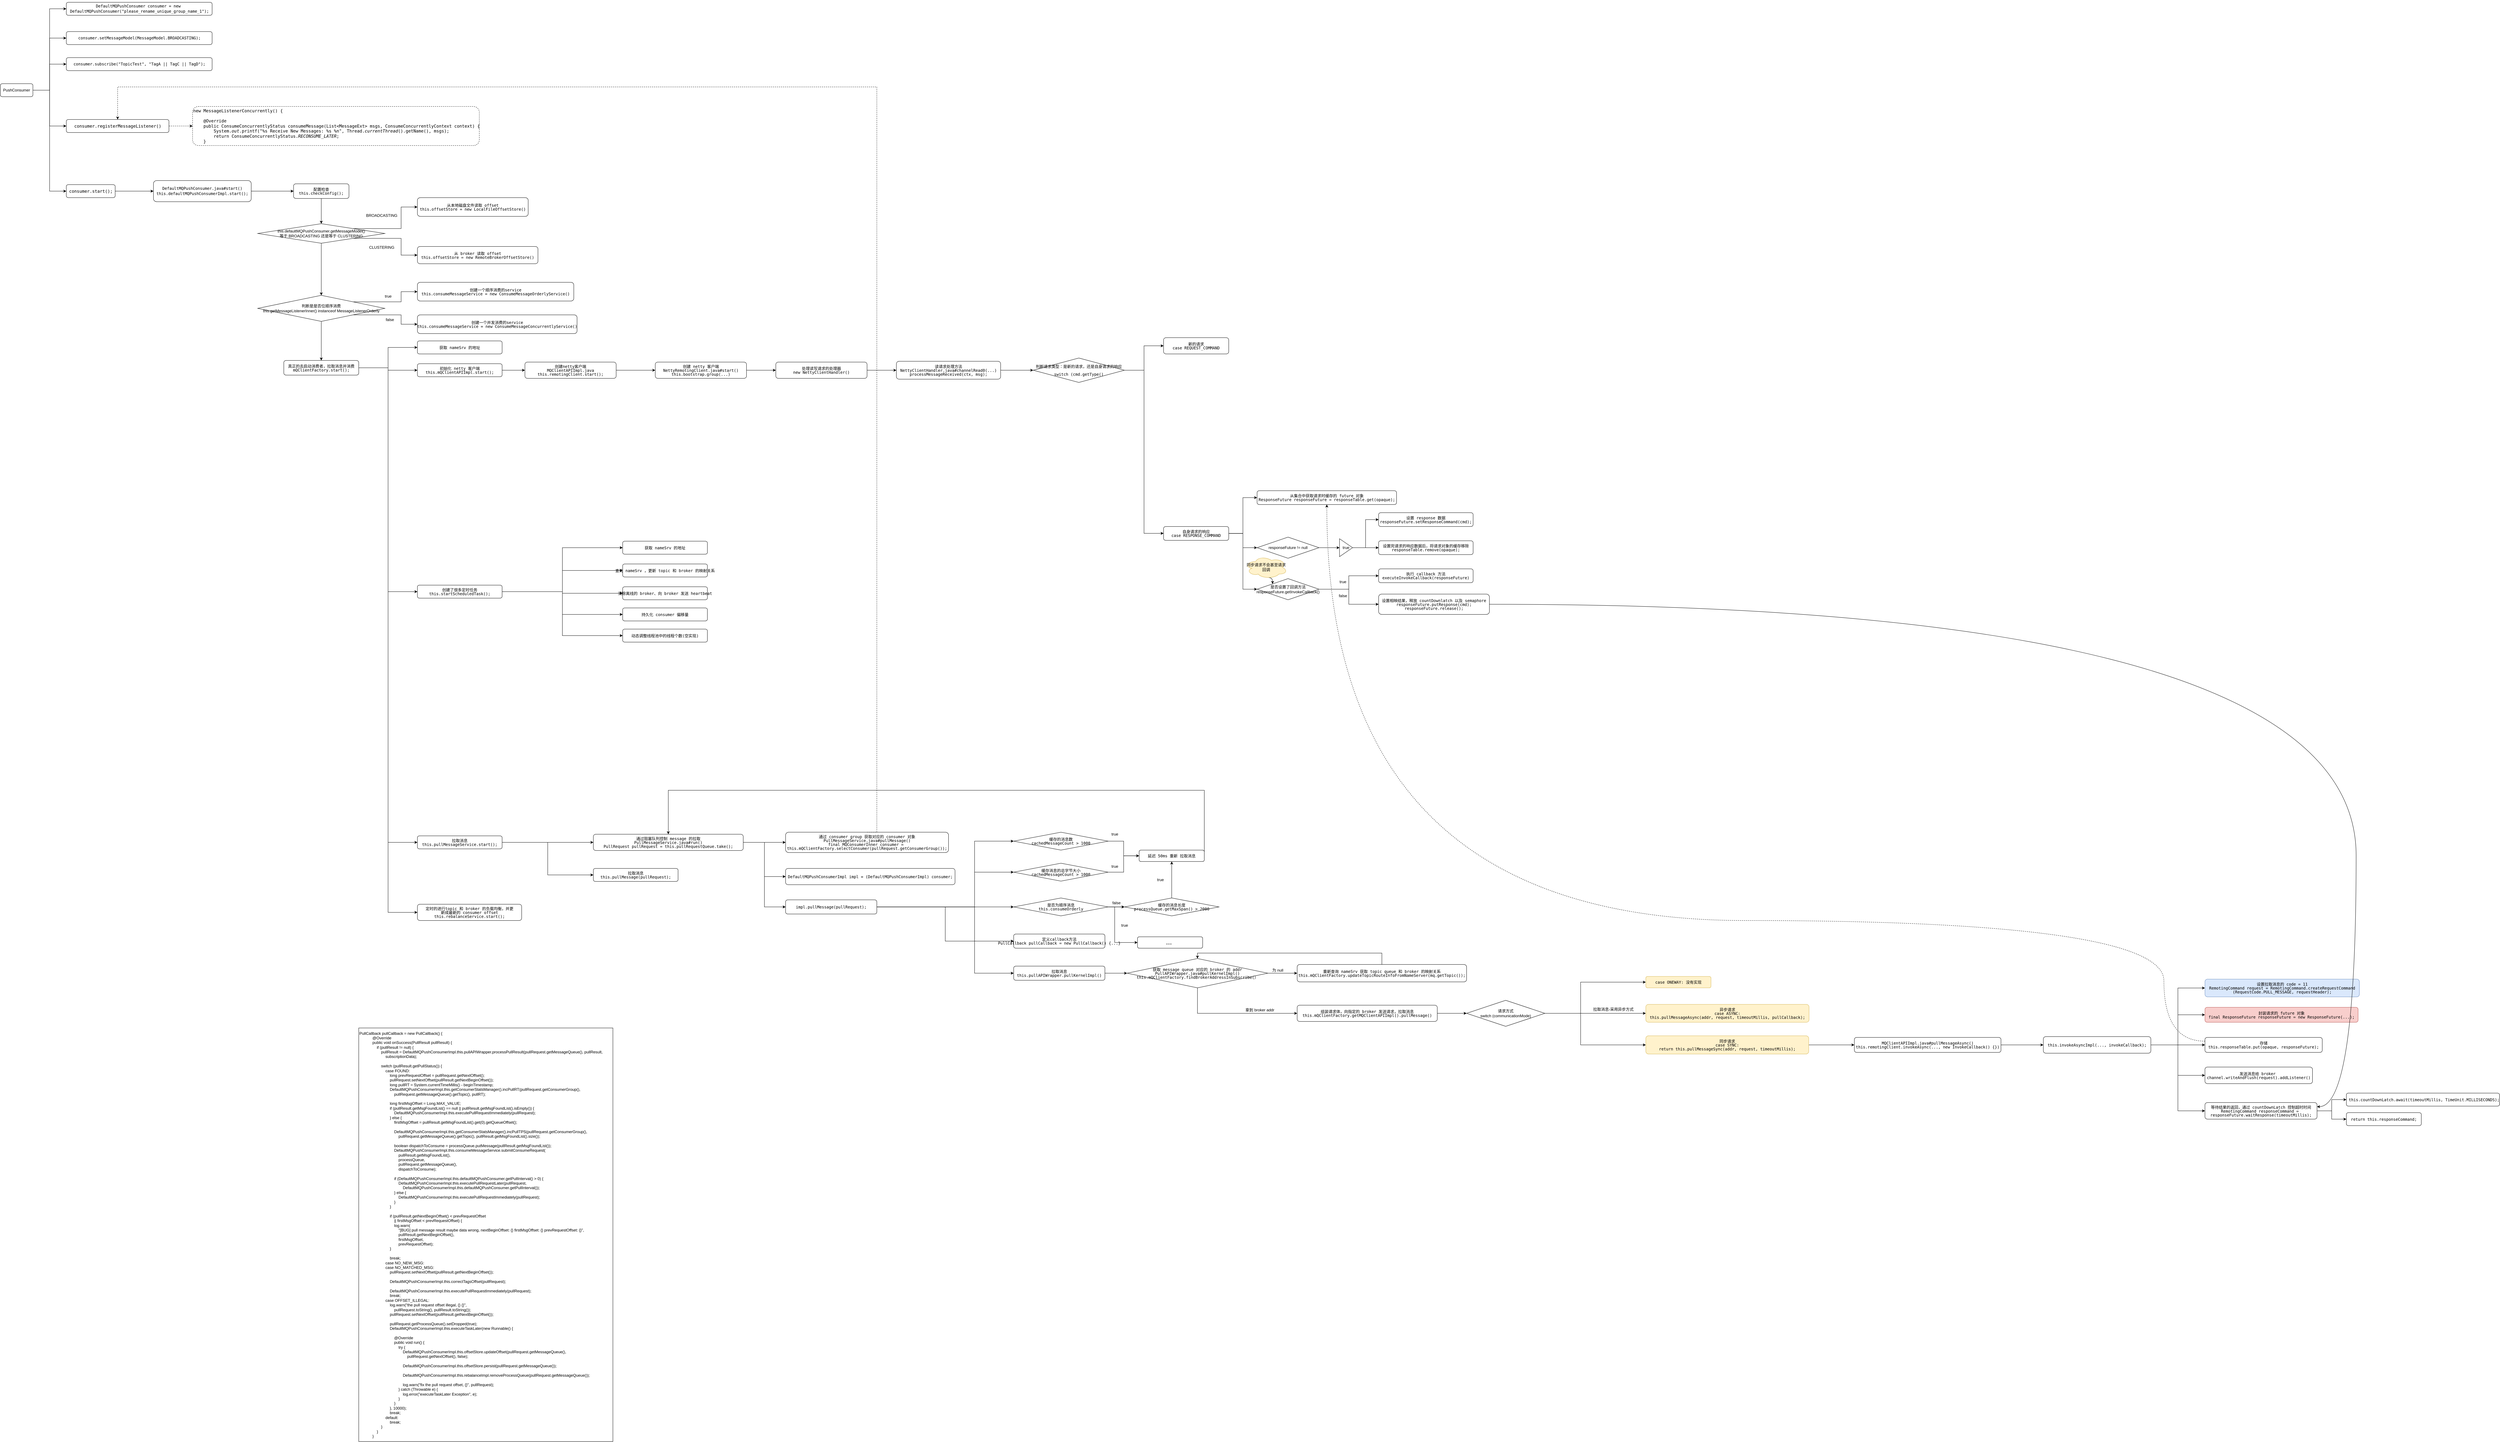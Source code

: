 <mxfile version="21.2.1" type="github">
  <diagram name="第 1 页" id="IU7aOQ9VipTSvC4_DZ-x">
    <mxGraphModel dx="2193" dy="1904" grid="1" gridSize="10" guides="1" tooltips="1" connect="1" arrows="1" fold="1" page="1" pageScale="1" pageWidth="827" pageHeight="1169" math="0" shadow="0">
      <root>
        <mxCell id="0" />
        <mxCell id="1" parent="0" />
        <mxCell id="u1e75DGR59H8cyzuvioA-26" style="edgeStyle=orthogonalEdgeStyle;rounded=0;orthogonalLoop=1;jettySize=auto;html=1;exitX=1;exitY=0.5;exitDx=0;exitDy=0;entryX=0;entryY=0.5;entryDx=0;entryDy=0;" parent="1" source="u1e75DGR59H8cyzuvioA-2" target="u1e75DGR59H8cyzuvioA-14" edge="1">
          <mxGeometry relative="1" as="geometry" />
        </mxCell>
        <mxCell id="u1e75DGR59H8cyzuvioA-27" style="edgeStyle=orthogonalEdgeStyle;rounded=0;orthogonalLoop=1;jettySize=auto;html=1;exitX=1;exitY=0.5;exitDx=0;exitDy=0;entryX=0;entryY=0.5;entryDx=0;entryDy=0;" parent="1" source="u1e75DGR59H8cyzuvioA-2" target="u1e75DGR59H8cyzuvioA-7" edge="1">
          <mxGeometry relative="1" as="geometry" />
        </mxCell>
        <mxCell id="GV2LIbkS6AeLCdov7jw_-9" style="edgeStyle=orthogonalEdgeStyle;rounded=0;orthogonalLoop=1;jettySize=auto;html=1;exitX=1;exitY=0.5;exitDx=0;exitDy=0;entryX=0;entryY=0.5;entryDx=0;entryDy=0;" edge="1" parent="1" source="u1e75DGR59H8cyzuvioA-2" target="GV2LIbkS6AeLCdov7jw_-7">
          <mxGeometry relative="1" as="geometry" />
        </mxCell>
        <mxCell id="GV2LIbkS6AeLCdov7jw_-12" style="edgeStyle=orthogonalEdgeStyle;rounded=0;orthogonalLoop=1;jettySize=auto;html=1;exitX=1;exitY=0.5;exitDx=0;exitDy=0;entryX=0;entryY=0.5;entryDx=0;entryDy=0;" edge="1" parent="1" source="u1e75DGR59H8cyzuvioA-2" target="GV2LIbkS6AeLCdov7jw_-11">
          <mxGeometry relative="1" as="geometry" />
        </mxCell>
        <mxCell id="GV2LIbkS6AeLCdov7jw_-13" style="edgeStyle=orthogonalEdgeStyle;rounded=0;orthogonalLoop=1;jettySize=auto;html=1;exitX=1;exitY=0.5;exitDx=0;exitDy=0;entryX=0;entryY=0.5;entryDx=0;entryDy=0;" edge="1" parent="1" source="u1e75DGR59H8cyzuvioA-2" target="GV2LIbkS6AeLCdov7jw_-10">
          <mxGeometry relative="1" as="geometry" />
        </mxCell>
        <mxCell id="u1e75DGR59H8cyzuvioA-2" value="PushConsumer" style="rounded=1;whiteSpace=wrap;html=1;labelBackgroundColor=none;fontColor=#000000;" parent="1" vertex="1">
          <mxGeometry x="-150" y="10" width="100" height="40" as="geometry" />
        </mxCell>
        <mxCell id="u1e75DGR59H8cyzuvioA-22" style="edgeStyle=orthogonalEdgeStyle;rounded=0;orthogonalLoop=1;jettySize=auto;html=1;exitX=1;exitY=0.5;exitDx=0;exitDy=0;entryX=0;entryY=0.5;entryDx=0;entryDy=0;" parent="1" source="u1e75DGR59H8cyzuvioA-7" target="u1e75DGR59H8cyzuvioA-21" edge="1">
          <mxGeometry relative="1" as="geometry" />
        </mxCell>
        <mxCell id="u1e75DGR59H8cyzuvioA-7" value="&lt;div style=&quot;font-family: &amp;quot;JetBrains Mono&amp;quot;, monospace; font-size: 9.8pt;&quot;&gt;&lt;pre&gt;consumer.start();&lt;/pre&gt;&lt;/div&gt;" style="rounded=1;whiteSpace=wrap;html=1;labelBackgroundColor=none;fontColor=#000000;" parent="1" vertex="1">
          <mxGeometry x="52.5" y="320" width="150" height="40" as="geometry" />
        </mxCell>
        <mxCell id="u1e75DGR59H8cyzuvioA-17" style="edgeStyle=orthogonalEdgeStyle;rounded=0;orthogonalLoop=1;jettySize=auto;html=1;exitX=1;exitY=0.5;exitDx=0;exitDy=0;labelBackgroundColor=none;fontColor=#000000;dashed=1;" parent="1" source="u1e75DGR59H8cyzuvioA-14" target="u1e75DGR59H8cyzuvioA-16" edge="1">
          <mxGeometry relative="1" as="geometry">
            <mxPoint y="210" as="targetPoint" />
          </mxGeometry>
        </mxCell>
        <mxCell id="u1e75DGR59H8cyzuvioA-14" value="&lt;div style=&quot;font-family: &amp;quot;JetBrains Mono&amp;quot;, monospace; font-size: 9.8pt;&quot;&gt;&lt;pre&gt;consumer.registerMessageListener()&lt;/pre&gt;&lt;/div&gt;" style="rounded=1;whiteSpace=wrap;html=1;labelBackgroundColor=none;fontColor=#000000;" parent="1" vertex="1">
          <mxGeometry x="52.5" y="120" width="315" height="40" as="geometry" />
        </mxCell>
        <mxCell id="u1e75DGR59H8cyzuvioA-16" value="&lt;div style=&quot;font-family: &amp;quot;JetBrains Mono&amp;quot;, monospace; font-size: 9.8pt;&quot;&gt;&lt;pre&gt;new MessageListenerConcurrently() {&lt;br&gt;&lt;br&gt;    &lt;span style=&quot;&quot;&gt;@Override&lt;br&gt;&lt;/span&gt;&lt;span style=&quot;&quot;&gt;    &lt;/span&gt;&lt;span style=&quot;&quot;&gt;public &lt;/span&gt;ConsumeConcurrentlyStatus &lt;span style=&quot;&quot;&gt;consumeMessage&lt;/span&gt;(List&amp;lt;MessageExt&amp;gt; msgs&lt;span style=&quot;&quot;&gt;, &lt;/span&gt;ConsumeConcurrentlyContext context) {&lt;br&gt;        System.&lt;span style=&quot;font-style: italic;&quot;&gt;out&lt;/span&gt;.printf(&lt;span style=&quot;&quot;&gt;&quot;%s Receive New Messages: %s %n&quot;&lt;/span&gt;&lt;span style=&quot;&quot;&gt;, &lt;/span&gt;Thread.&lt;span style=&quot;font-style:italic;&quot;&gt;currentThread&lt;/span&gt;().getName()&lt;span style=&quot;&quot;&gt;, &lt;/span&gt;msgs)&lt;span style=&quot;&quot;&gt;;&lt;br&gt;&lt;/span&gt;&lt;span style=&quot;&quot;&gt;        return &lt;/span&gt;ConsumeConcurrentlyStatus.&lt;span style=&quot;font-style: italic;&quot;&gt;RECONSUME_LATER&lt;/span&gt;&lt;span style=&quot;&quot;&gt;;&lt;br&gt;&lt;/span&gt;&lt;span style=&quot;&quot;&gt;    &lt;/span&gt;}&lt;/pre&gt;&lt;/div&gt;" style="rounded=1;whiteSpace=wrap;html=1;align=left;labelBackgroundColor=none;fontColor=#000000;dashed=1;" parent="1" vertex="1">
          <mxGeometry x="440" y="80" width="880" height="120" as="geometry" />
        </mxCell>
        <mxCell id="u1e75DGR59H8cyzuvioA-29" style="edgeStyle=orthogonalEdgeStyle;rounded=0;orthogonalLoop=1;jettySize=auto;html=1;exitX=1;exitY=0.5;exitDx=0;exitDy=0;" parent="1" source="u1e75DGR59H8cyzuvioA-21" target="u1e75DGR59H8cyzuvioA-28" edge="1">
          <mxGeometry relative="1" as="geometry" />
        </mxCell>
        <mxCell id="u1e75DGR59H8cyzuvioA-21" value="&lt;div style=&quot;&quot;&gt;&lt;pre style=&quot;&quot;&gt;&lt;font face=&quot;JetBrains Mono, monospace&quot;&gt;DefaultMQPushConsumer.java#start()&lt;br/&gt;this.defaultMQPushConsumerImpl.start();&lt;span style=&quot;font-size: 9.8pt;&quot;&gt;&lt;br&gt;&lt;/span&gt;&lt;/font&gt;&lt;/pre&gt;&lt;/div&gt;" style="rounded=1;whiteSpace=wrap;html=1;labelBackgroundColor=none;fontColor=#000000;" parent="1" vertex="1">
          <mxGeometry x="320" y="307.5" width="300" height="65" as="geometry" />
        </mxCell>
        <mxCell id="u1e75DGR59H8cyzuvioA-31" style="edgeStyle=orthogonalEdgeStyle;rounded=0;orthogonalLoop=1;jettySize=auto;html=1;exitX=0.5;exitY=1;exitDx=0;exitDy=0;" parent="1" source="u1e75DGR59H8cyzuvioA-28" target="u1e75DGR59H8cyzuvioA-30" edge="1">
          <mxGeometry relative="1" as="geometry" />
        </mxCell>
        <mxCell id="u1e75DGR59H8cyzuvioA-28" value="&lt;div style=&quot;line-height: 100%;&quot;&gt;&lt;pre style=&quot;line-height: 100%;&quot;&gt;&lt;font face=&quot;JetBrains Mono, monospace&quot;&gt;配置检查&lt;br/&gt;this.checkConfig();&lt;/font&gt;&lt;br&gt;&lt;/pre&gt;&lt;/div&gt;" style="rounded=1;whiteSpace=wrap;html=1;labelBackgroundColor=none;fontColor=#000000;" parent="1" vertex="1">
          <mxGeometry x="750" y="317.5" width="170" height="45" as="geometry" />
        </mxCell>
        <mxCell id="u1e75DGR59H8cyzuvioA-40" style="edgeStyle=orthogonalEdgeStyle;rounded=0;orthogonalLoop=1;jettySize=auto;html=1;exitX=1;exitY=0;exitDx=0;exitDy=0;entryX=0;entryY=0.5;entryDx=0;entryDy=0;" parent="1" source="u1e75DGR59H8cyzuvioA-30" target="u1e75DGR59H8cyzuvioA-32" edge="1">
          <mxGeometry relative="1" as="geometry" />
        </mxCell>
        <mxCell id="u1e75DGR59H8cyzuvioA-41" style="edgeStyle=orthogonalEdgeStyle;rounded=0;orthogonalLoop=1;jettySize=auto;html=1;exitX=1;exitY=1;exitDx=0;exitDy=0;entryX=0;entryY=0.5;entryDx=0;entryDy=0;" parent="1" source="u1e75DGR59H8cyzuvioA-30" target="u1e75DGR59H8cyzuvioA-35" edge="1">
          <mxGeometry relative="1" as="geometry" />
        </mxCell>
        <mxCell id="u1e75DGR59H8cyzuvioA-42" style="edgeStyle=orthogonalEdgeStyle;rounded=0;orthogonalLoop=1;jettySize=auto;html=1;exitX=0.5;exitY=1;exitDx=0;exitDy=0;entryX=0.5;entryY=0;entryDx=0;entryDy=0;" parent="1" source="u1e75DGR59H8cyzuvioA-30" target="u1e75DGR59H8cyzuvioA-43" edge="1">
          <mxGeometry relative="1" as="geometry">
            <mxPoint x="834.696" y="650" as="targetPoint" />
          </mxGeometry>
        </mxCell>
        <mxCell id="u1e75DGR59H8cyzuvioA-30" value="&lt;div&gt;this.defaultMQPushConsumer.getMessageModel()&lt;/div&gt;&lt;div&gt;等于 BROADCASTING 还是等于 CLUSTERING&lt;/div&gt;" style="rhombus;whiteSpace=wrap;html=1;" parent="1" vertex="1">
          <mxGeometry x="640" y="440" width="390" height="60" as="geometry" />
        </mxCell>
        <mxCell id="u1e75DGR59H8cyzuvioA-32" value="&lt;div style=&quot;line-height: 100%;&quot;&gt;&lt;pre style=&quot;line-height: 100%;&quot;&gt;&lt;pre style=&quot;line-height: 100%;&quot;&gt;从本地磁盘文件读取 offset&lt;br&gt;this.offsetStore = new LocalFileOffsetStore()&lt;br&gt;&lt;/pre&gt;&lt;/pre&gt;&lt;/div&gt;" style="rounded=1;whiteSpace=wrap;html=1;labelBackgroundColor=none;fontColor=#000000;" parent="1" vertex="1">
          <mxGeometry x="1130" y="360" width="340" height="57.5" as="geometry" />
        </mxCell>
        <mxCell id="u1e75DGR59H8cyzuvioA-34" value="BROADCASTING" style="text;html=1;align=center;verticalAlign=middle;resizable=0;points=[];autosize=1;strokeColor=none;fillColor=none;" parent="1" vertex="1">
          <mxGeometry x="960" y="400" width="120" height="30" as="geometry" />
        </mxCell>
        <mxCell id="u1e75DGR59H8cyzuvioA-35" value="&lt;div style=&quot;line-height: 100%;&quot;&gt;&lt;pre style=&quot;line-height: 100%;&quot;&gt;从 broker 读取 offset&lt;br&gt;this.offsetStore = new RemoteBrokerOffsetStore()&lt;br&gt;&lt;/pre&gt;&lt;/div&gt;" style="rounded=1;whiteSpace=wrap;html=1;labelBackgroundColor=none;fontColor=#000000;" parent="1" vertex="1">
          <mxGeometry x="1130" y="510" width="370" height="53" as="geometry" />
        </mxCell>
        <mxCell id="u1e75DGR59H8cyzuvioA-37" value="CLUSTERING" style="text;html=1;align=center;verticalAlign=middle;resizable=0;points=[];autosize=1;strokeColor=none;fillColor=none;" parent="1" vertex="1">
          <mxGeometry x="970" y="498" width="100" height="30" as="geometry" />
        </mxCell>
        <mxCell id="u1e75DGR59H8cyzuvioA-45" style="edgeStyle=orthogonalEdgeStyle;rounded=0;orthogonalLoop=1;jettySize=auto;html=1;exitX=1;exitY=0;exitDx=0;exitDy=0;" parent="1" source="u1e75DGR59H8cyzuvioA-43" target="u1e75DGR59H8cyzuvioA-44" edge="1">
          <mxGeometry relative="1" as="geometry" />
        </mxCell>
        <mxCell id="u1e75DGR59H8cyzuvioA-47" style="edgeStyle=orthogonalEdgeStyle;rounded=0;orthogonalLoop=1;jettySize=auto;html=1;exitX=1;exitY=1;exitDx=0;exitDy=0;entryX=0;entryY=0.5;entryDx=0;entryDy=0;" parent="1" source="u1e75DGR59H8cyzuvioA-43" target="u1e75DGR59H8cyzuvioA-46" edge="1">
          <mxGeometry relative="1" as="geometry" />
        </mxCell>
        <mxCell id="u1e75DGR59H8cyzuvioA-51" style="edgeStyle=orthogonalEdgeStyle;rounded=0;orthogonalLoop=1;jettySize=auto;html=1;exitX=0.5;exitY=1;exitDx=0;exitDy=0;" parent="1" source="u1e75DGR59H8cyzuvioA-43" target="u1e75DGR59H8cyzuvioA-50" edge="1">
          <mxGeometry relative="1" as="geometry" />
        </mxCell>
        <mxCell id="u1e75DGR59H8cyzuvioA-43" value="判断是是否位顺序消费&lt;br&gt;this.getMessageListenerInner() instanceof MessageListenerOrderly" style="rhombus;whiteSpace=wrap;html=1;" parent="1" vertex="1">
          <mxGeometry x="640" y="660" width="390" height="80" as="geometry" />
        </mxCell>
        <mxCell id="u1e75DGR59H8cyzuvioA-44" value="&lt;div style=&quot;line-height: 100%;&quot;&gt;&lt;pre style=&quot;line-height: 100%;&quot;&gt;&lt;pre style=&quot;line-height: 100%;&quot;&gt;创建一个顺序消费的service&lt;br/&gt;this.consumeMessageService = new ConsumeMessageOrderlyService()&lt;br&gt;&lt;/pre&gt;&lt;/pre&gt;&lt;/div&gt;" style="rounded=1;whiteSpace=wrap;html=1;labelBackgroundColor=none;fontColor=#000000;" parent="1" vertex="1">
          <mxGeometry x="1130" y="620" width="480" height="57.5" as="geometry" />
        </mxCell>
        <mxCell id="u1e75DGR59H8cyzuvioA-46" value="&lt;div style=&quot;line-height: 100%;&quot;&gt;&lt;pre style=&quot;line-height: 100%;&quot;&gt;&lt;pre style=&quot;line-height: 100%;&quot;&gt;创建一个并发消费的service&lt;br/&gt;this.consumeMessageService = new ConsumeMessageConcurrentlyService()&lt;br&gt;&lt;/pre&gt;&lt;/pre&gt;&lt;/div&gt;" style="rounded=1;whiteSpace=wrap;html=1;labelBackgroundColor=none;fontColor=#000000;" parent="1" vertex="1">
          <mxGeometry x="1130" y="720" width="490" height="57.5" as="geometry" />
        </mxCell>
        <mxCell id="u1e75DGR59H8cyzuvioA-48" value="true" style="text;html=1;align=center;verticalAlign=middle;resizable=0;points=[];autosize=1;strokeColor=none;fillColor=none;" parent="1" vertex="1">
          <mxGeometry x="1020" y="648" width="40" height="30" as="geometry" />
        </mxCell>
        <mxCell id="u1e75DGR59H8cyzuvioA-49" value="false" style="text;html=1;align=center;verticalAlign=middle;resizable=0;points=[];autosize=1;strokeColor=none;fillColor=none;" parent="1" vertex="1">
          <mxGeometry x="1020" y="720" width="50" height="30" as="geometry" />
        </mxCell>
        <mxCell id="u1e75DGR59H8cyzuvioA-54" style="edgeStyle=orthogonalEdgeStyle;rounded=0;orthogonalLoop=1;jettySize=auto;html=1;exitX=1;exitY=0.5;exitDx=0;exitDy=0;entryX=0;entryY=0.5;entryDx=0;entryDy=0;" parent="1" source="u1e75DGR59H8cyzuvioA-50" target="u1e75DGR59H8cyzuvioA-52" edge="1">
          <mxGeometry relative="1" as="geometry" />
        </mxCell>
        <mxCell id="u1e75DGR59H8cyzuvioA-55" style="edgeStyle=orthogonalEdgeStyle;rounded=0;orthogonalLoop=1;jettySize=auto;html=1;exitX=1;exitY=0.5;exitDx=0;exitDy=0;entryX=0;entryY=0.5;entryDx=0;entryDy=0;" parent="1" source="u1e75DGR59H8cyzuvioA-50" target="u1e75DGR59H8cyzuvioA-53" edge="1">
          <mxGeometry relative="1" as="geometry" />
        </mxCell>
        <mxCell id="u1e75DGR59H8cyzuvioA-57" style="edgeStyle=orthogonalEdgeStyle;rounded=0;orthogonalLoop=1;jettySize=auto;html=1;exitX=1;exitY=0.5;exitDx=0;exitDy=0;entryX=0;entryY=0.5;entryDx=0;entryDy=0;" parent="1" source="u1e75DGR59H8cyzuvioA-50" target="u1e75DGR59H8cyzuvioA-56" edge="1">
          <mxGeometry relative="1" as="geometry" />
        </mxCell>
        <mxCell id="u1e75DGR59H8cyzuvioA-59" style="edgeStyle=orthogonalEdgeStyle;rounded=0;orthogonalLoop=1;jettySize=auto;html=1;exitX=1;exitY=0.5;exitDx=0;exitDy=0;entryX=0;entryY=0.5;entryDx=0;entryDy=0;" parent="1" source="u1e75DGR59H8cyzuvioA-50" target="u1e75DGR59H8cyzuvioA-58" edge="1">
          <mxGeometry relative="1" as="geometry" />
        </mxCell>
        <mxCell id="GV2LIbkS6AeLCdov7jw_-15" style="edgeStyle=orthogonalEdgeStyle;rounded=0;orthogonalLoop=1;jettySize=auto;html=1;exitX=1;exitY=0.5;exitDx=0;exitDy=0;entryX=0;entryY=0.5;entryDx=0;entryDy=0;" edge="1" parent="1" source="u1e75DGR59H8cyzuvioA-50" target="GV2LIbkS6AeLCdov7jw_-14">
          <mxGeometry relative="1" as="geometry" />
        </mxCell>
        <mxCell id="u1e75DGR59H8cyzuvioA-50" value="&lt;div style=&quot;line-height: 100%;&quot;&gt;&lt;pre style=&quot;line-height: 100%;&quot;&gt;&lt;font face=&quot;JetBrains Mono, monospace&quot;&gt;真正的去启动消费者，拉取消息并消费&lt;br/&gt;mQClientFactory.start();&lt;/font&gt;&lt;br&gt;&lt;/pre&gt;&lt;/div&gt;" style="rounded=1;whiteSpace=wrap;html=1;labelBackgroundColor=none;fontColor=#000000;" parent="1" vertex="1">
          <mxGeometry x="720" y="860" width="230" height="45" as="geometry" />
        </mxCell>
        <mxCell id="GV2LIbkS6AeLCdov7jw_-24" style="edgeStyle=orthogonalEdgeStyle;rounded=0;orthogonalLoop=1;jettySize=auto;html=1;exitX=1;exitY=0.5;exitDx=0;exitDy=0;" edge="1" parent="1" source="u1e75DGR59H8cyzuvioA-52" target="GV2LIbkS6AeLCdov7jw_-23">
          <mxGeometry relative="1" as="geometry" />
        </mxCell>
        <mxCell id="u1e75DGR59H8cyzuvioA-52" value="&lt;div style=&quot;line-height: 100%;&quot;&gt;&lt;pre style=&quot;line-height: 100%;&quot;&gt;&lt;pre style=&quot;line-height: 100%;&quot;&gt;初始化 netty 客户端&lt;br/&gt;this.mQClientAPIImpl.start();&lt;br&gt;&lt;/pre&gt;&lt;/pre&gt;&lt;/div&gt;" style="rounded=1;whiteSpace=wrap;html=1;labelBackgroundColor=none;fontColor=#000000;" parent="1" vertex="1">
          <mxGeometry x="1130" y="870" width="260" height="40" as="geometry" />
        </mxCell>
        <mxCell id="GV2LIbkS6AeLCdov7jw_-17" style="edgeStyle=orthogonalEdgeStyle;rounded=0;orthogonalLoop=1;jettySize=auto;html=1;exitX=1;exitY=0.5;exitDx=0;exitDy=0;entryX=0;entryY=0.5;entryDx=0;entryDy=0;" edge="1" parent="1" source="u1e75DGR59H8cyzuvioA-53" target="u1e75DGR59H8cyzuvioA-63">
          <mxGeometry relative="1" as="geometry" />
        </mxCell>
        <mxCell id="GV2LIbkS6AeLCdov7jw_-18" style="edgeStyle=orthogonalEdgeStyle;rounded=0;orthogonalLoop=1;jettySize=auto;html=1;exitX=1;exitY=0.5;exitDx=0;exitDy=0;entryX=0;entryY=0.5;entryDx=0;entryDy=0;" edge="1" parent="1" source="u1e75DGR59H8cyzuvioA-53" target="u1e75DGR59H8cyzuvioA-61">
          <mxGeometry relative="1" as="geometry" />
        </mxCell>
        <mxCell id="GV2LIbkS6AeLCdov7jw_-20" style="edgeStyle=orthogonalEdgeStyle;rounded=0;orthogonalLoop=1;jettySize=auto;html=1;exitX=1;exitY=0.5;exitDx=0;exitDy=0;" edge="1" parent="1" source="u1e75DGR59H8cyzuvioA-53" target="u1e75DGR59H8cyzuvioA-62">
          <mxGeometry relative="1" as="geometry" />
        </mxCell>
        <mxCell id="GV2LIbkS6AeLCdov7jw_-21" style="edgeStyle=orthogonalEdgeStyle;rounded=0;orthogonalLoop=1;jettySize=auto;html=1;exitX=1;exitY=0.5;exitDx=0;exitDy=0;entryX=0;entryY=0.5;entryDx=0;entryDy=0;" edge="1" parent="1" source="u1e75DGR59H8cyzuvioA-53" target="u1e75DGR59H8cyzuvioA-64">
          <mxGeometry relative="1" as="geometry" />
        </mxCell>
        <mxCell id="GV2LIbkS6AeLCdov7jw_-22" style="edgeStyle=orthogonalEdgeStyle;rounded=0;orthogonalLoop=1;jettySize=auto;html=1;exitX=1;exitY=0.5;exitDx=0;exitDy=0;entryX=0;entryY=0.5;entryDx=0;entryDy=0;" edge="1" parent="1" source="u1e75DGR59H8cyzuvioA-53" target="u1e75DGR59H8cyzuvioA-66">
          <mxGeometry relative="1" as="geometry" />
        </mxCell>
        <mxCell id="u1e75DGR59H8cyzuvioA-53" value="&lt;div style=&quot;line-height: 100%;&quot;&gt;&lt;pre style=&quot;line-height: 100%;&quot;&gt;&lt;pre style=&quot;line-height: 100%;&quot;&gt;创建了很多定时任务&lt;br/&gt;this.startScheduledTask();&lt;br&gt;&lt;/pre&gt;&lt;/pre&gt;&lt;/div&gt;" style="rounded=1;whiteSpace=wrap;html=1;labelBackgroundColor=none;fontColor=#000000;" parent="1" vertex="1">
          <mxGeometry x="1130" y="1550" width="260" height="40" as="geometry" />
        </mxCell>
        <mxCell id="X7Jx9eTg-U3O_y43wXAH-4" style="edgeStyle=orthogonalEdgeStyle;rounded=0;orthogonalLoop=1;jettySize=auto;html=1;exitX=1;exitY=0.5;exitDx=0;exitDy=0;" parent="1" source="u1e75DGR59H8cyzuvioA-56" target="X7Jx9eTg-U3O_y43wXAH-3" edge="1">
          <mxGeometry relative="1" as="geometry" />
        </mxCell>
        <mxCell id="X7Jx9eTg-U3O_y43wXAH-6" style="edgeStyle=orthogonalEdgeStyle;rounded=0;orthogonalLoop=1;jettySize=auto;html=1;exitX=1;exitY=0.5;exitDx=0;exitDy=0;entryX=0;entryY=0.5;entryDx=0;entryDy=0;" parent="1" source="u1e75DGR59H8cyzuvioA-56" target="X7Jx9eTg-U3O_y43wXAH-5" edge="1">
          <mxGeometry relative="1" as="geometry" />
        </mxCell>
        <mxCell id="u1e75DGR59H8cyzuvioA-56" value="&lt;div style=&quot;line-height: 100%;&quot;&gt;&lt;pre style=&quot;line-height: 100%;&quot;&gt;&lt;pre style=&quot;line-height: 100%;&quot;&gt;拉取消息&lt;br/&gt;this.pullMessageService.start();&lt;br&gt;&lt;/pre&gt;&lt;/pre&gt;&lt;/div&gt;" style="rounded=1;whiteSpace=wrap;html=1;labelBackgroundColor=none;fontColor=#000000;" parent="1" vertex="1">
          <mxGeometry x="1130" y="2320" width="260" height="40" as="geometry" />
        </mxCell>
        <mxCell id="u1e75DGR59H8cyzuvioA-58" value="&lt;div style=&quot;line-height: 100%;&quot;&gt;&lt;pre style=&quot;line-height: 100%;&quot;&gt;&lt;pre style=&quot;line-height: 100%;&quot;&gt;定时的进行topic 和 broker 的负载均衡，并更&lt;br/&gt;新成最新的 consumer offset&lt;br/&gt;this.rebalanceService.start();&lt;br&gt;&lt;/pre&gt;&lt;/pre&gt;&lt;/div&gt;" style="rounded=1;whiteSpace=wrap;html=1;labelBackgroundColor=none;fontColor=#000000;" parent="1" vertex="1">
          <mxGeometry x="1130" y="2530" width="320" height="50" as="geometry" />
        </mxCell>
        <mxCell id="u1e75DGR59H8cyzuvioA-61" value="&lt;div style=&quot;line-height: 100%;&quot;&gt;&lt;pre style=&quot;line-height: 100%;&quot;&gt;&lt;pre style=&quot;line-height: 100%;&quot;&gt;查询 nameSrv ，更新 topic 和 broker 的映射关系&lt;br&gt;&lt;/pre&gt;&lt;/pre&gt;&lt;/div&gt;" style="rounded=1;whiteSpace=wrap;html=1;labelBackgroundColor=none;fontColor=#000000;" parent="1" vertex="1">
          <mxGeometry x="1760" y="1485" width="260" height="40" as="geometry" />
        </mxCell>
        <mxCell id="u1e75DGR59H8cyzuvioA-62" value="&lt;div style=&quot;line-height: 100%;&quot;&gt;&lt;pre style=&quot;line-height: 100%;&quot;&gt;&lt;pre style=&quot;line-height: 100%;&quot;&gt;清除离线的 broker、向 broker 发送 heartbeat&lt;br&gt;&lt;/pre&gt;&lt;/pre&gt;&lt;/div&gt;" style="rounded=1;whiteSpace=wrap;html=1;labelBackgroundColor=none;fontColor=#000000;" parent="1" vertex="1">
          <mxGeometry x="1760" y="1555" width="260" height="40" as="geometry" />
        </mxCell>
        <mxCell id="u1e75DGR59H8cyzuvioA-63" value="&lt;div style=&quot;line-height: 100%;&quot;&gt;&lt;pre style=&quot;line-height: 100%;&quot;&gt;&lt;pre style=&quot;line-height: 100%;&quot;&gt;获取 nameSrv 的地址&lt;br&gt;&lt;/pre&gt;&lt;/pre&gt;&lt;/div&gt;" style="rounded=1;whiteSpace=wrap;html=1;labelBackgroundColor=none;fontColor=#000000;" parent="1" vertex="1">
          <mxGeometry x="1760" y="1415" width="260" height="40" as="geometry" />
        </mxCell>
        <mxCell id="u1e75DGR59H8cyzuvioA-64" value="&lt;div style=&quot;line-height: 100%;&quot;&gt;&lt;pre style=&quot;line-height: 100%;&quot;&gt;&lt;pre style=&quot;line-height: 100%;&quot;&gt;持久化 consumer 偏移量&lt;br&gt;&lt;/pre&gt;&lt;/pre&gt;&lt;/div&gt;" style="rounded=1;whiteSpace=wrap;html=1;labelBackgroundColor=none;fontColor=#000000;" parent="1" vertex="1">
          <mxGeometry x="1760" y="1620" width="260" height="40" as="geometry" />
        </mxCell>
        <mxCell id="u1e75DGR59H8cyzuvioA-66" value="&lt;div style=&quot;line-height: 100%;&quot;&gt;&lt;pre style=&quot;line-height: 100%;&quot;&gt;&lt;pre style=&quot;line-height: 100%;&quot;&gt;动态调整线程池中的线程个数(空实现)&lt;br&gt;&lt;/pre&gt;&lt;/pre&gt;&lt;/div&gt;" style="rounded=1;whiteSpace=wrap;html=1;labelBackgroundColor=none;fontColor=#000000;" parent="1" vertex="1">
          <mxGeometry x="1760" y="1685" width="260" height="40" as="geometry" />
        </mxCell>
        <mxCell id="X7Jx9eTg-U3O_y43wXAH-9" style="edgeStyle=orthogonalEdgeStyle;rounded=0;orthogonalLoop=1;jettySize=auto;html=1;exitX=1;exitY=0.5;exitDx=0;exitDy=0;" parent="1" source="X7Jx9eTg-U3O_y43wXAH-3" target="X7Jx9eTg-U3O_y43wXAH-8" edge="1">
          <mxGeometry relative="1" as="geometry" />
        </mxCell>
        <mxCell id="X7Jx9eTg-U3O_y43wXAH-13" style="edgeStyle=orthogonalEdgeStyle;rounded=0;orthogonalLoop=1;jettySize=auto;html=1;exitX=1;exitY=0.5;exitDx=0;exitDy=0;entryX=0;entryY=0.5;entryDx=0;entryDy=0;" parent="1" source="X7Jx9eTg-U3O_y43wXAH-3" target="X7Jx9eTg-U3O_y43wXAH-11" edge="1">
          <mxGeometry relative="1" as="geometry" />
        </mxCell>
        <mxCell id="X7Jx9eTg-U3O_y43wXAH-14" style="edgeStyle=orthogonalEdgeStyle;rounded=0;orthogonalLoop=1;jettySize=auto;html=1;exitX=1;exitY=0.5;exitDx=0;exitDy=0;entryX=0;entryY=0.5;entryDx=0;entryDy=0;" parent="1" source="X7Jx9eTg-U3O_y43wXAH-3" target="X7Jx9eTg-U3O_y43wXAH-12" edge="1">
          <mxGeometry relative="1" as="geometry" />
        </mxCell>
        <mxCell id="X7Jx9eTg-U3O_y43wXAH-3" value="&lt;div style=&quot;line-height: 100%;&quot;&gt;&lt;pre style=&quot;line-height: 100%;&quot;&gt;&lt;pre style=&quot;line-height: 100%;&quot;&gt;通过阻塞队列控制 message 的拉取&lt;br/&gt;PullMessageService.java#run()&lt;br/&gt;PullRequest pullRequest = this.pullRequestQueue.take();&lt;br&gt;&lt;/pre&gt;&lt;/pre&gt;&lt;/div&gt;" style="rounded=1;whiteSpace=wrap;html=1;labelBackgroundColor=none;fontColor=#000000;" parent="1" vertex="1">
          <mxGeometry x="1670" y="2315" width="460" height="50" as="geometry" />
        </mxCell>
        <mxCell id="X7Jx9eTg-U3O_y43wXAH-5" value="&lt;div style=&quot;line-height: 100%;&quot;&gt;&lt;pre style=&quot;line-height: 100%;&quot;&gt;&lt;pre style=&quot;line-height: 100%;&quot;&gt;拉取消息&lt;br/&gt;this.pullMessage(pullRequest);&lt;br&gt;&lt;/pre&gt;&lt;/pre&gt;&lt;/div&gt;" style="rounded=1;whiteSpace=wrap;html=1;labelBackgroundColor=none;fontColor=#000000;" parent="1" vertex="1">
          <mxGeometry x="1670" y="2420" width="260" height="40" as="geometry" />
        </mxCell>
        <mxCell id="X7Jx9eTg-U3O_y43wXAH-8" value="&lt;div style=&quot;line-height: 100%;&quot;&gt;&lt;pre style=&quot;line-height: 100%;&quot;&gt;&lt;pre style=&quot;line-height: 100%;&quot;&gt;通过 consumer group 获取对应的 consumer 对象&lt;br/&gt;PullMessageService.java#pullMessage()&lt;br/&gt;final MQConsumerInner consumer = &lt;br/&gt;this.mQClientFactory.selectConsumer(pullRequest.getConsumerGroup());&lt;br&gt;&lt;/pre&gt;&lt;/pre&gt;&lt;/div&gt;" style="rounded=1;whiteSpace=wrap;html=1;labelBackgroundColor=none;fontColor=#000000;" parent="1" vertex="1">
          <mxGeometry x="2260" y="2308.75" width="500" height="62.5" as="geometry" />
        </mxCell>
        <mxCell id="X7Jx9eTg-U3O_y43wXAH-11" value="&lt;div style=&quot;line-height: 100%;&quot;&gt;&lt;pre style=&quot;line-height: 100%;&quot;&gt;&lt;pre style=&quot;line-height: 100%;&quot;&gt;DefaultMQPushConsumerImpl impl = (DefaultMQPushConsumerImpl) consumer;&lt;br&gt;&lt;/pre&gt;&lt;/pre&gt;&lt;/div&gt;" style="rounded=1;whiteSpace=wrap;html=1;labelBackgroundColor=none;fontColor=#000000;" parent="1" vertex="1">
          <mxGeometry x="2260" y="2420" width="520" height="50" as="geometry" />
        </mxCell>
        <mxCell id="X7Jx9eTg-U3O_y43wXAH-16" style="edgeStyle=orthogonalEdgeStyle;rounded=0;orthogonalLoop=1;jettySize=auto;html=1;exitX=1;exitY=0.5;exitDx=0;exitDy=0;entryX=0;entryY=0.5;entryDx=0;entryDy=0;" parent="1" source="X7Jx9eTg-U3O_y43wXAH-12" target="X7Jx9eTg-U3O_y43wXAH-15" edge="1">
          <mxGeometry relative="1" as="geometry">
            <Array as="points">
              <mxPoint x="2840" y="2538" />
              <mxPoint x="2840" y="2337" />
            </Array>
          </mxGeometry>
        </mxCell>
        <mxCell id="X7Jx9eTg-U3O_y43wXAH-18" style="edgeStyle=orthogonalEdgeStyle;rounded=0;orthogonalLoop=1;jettySize=auto;html=1;exitX=1;exitY=0.5;exitDx=0;exitDy=0;entryX=0;entryY=0.5;entryDx=0;entryDy=0;" parent="1" source="X7Jx9eTg-U3O_y43wXAH-12" target="X7Jx9eTg-U3O_y43wXAH-23" edge="1">
          <mxGeometry relative="1" as="geometry">
            <mxPoint x="2960" y="2432" as="targetPoint" />
            <Array as="points">
              <mxPoint x="2840" y="2538" />
              <mxPoint x="2840" y="2432" />
            </Array>
          </mxGeometry>
        </mxCell>
        <mxCell id="X7Jx9eTg-U3O_y43wXAH-26" style="edgeStyle=orthogonalEdgeStyle;rounded=0;orthogonalLoop=1;jettySize=auto;html=1;exitX=1;exitY=0.5;exitDx=0;exitDy=0;entryX=0;entryY=0.5;entryDx=0;entryDy=0;" parent="1" source="X7Jx9eTg-U3O_y43wXAH-12" target="X7Jx9eTg-U3O_y43wXAH-25" edge="1">
          <mxGeometry relative="1" as="geometry" />
        </mxCell>
        <mxCell id="X7Jx9eTg-U3O_y43wXAH-42" style="edgeStyle=orthogonalEdgeStyle;rounded=0;orthogonalLoop=1;jettySize=auto;html=1;exitX=1;exitY=0.5;exitDx=0;exitDy=0;entryX=0;entryY=0.5;entryDx=0;entryDy=0;" parent="1" source="X7Jx9eTg-U3O_y43wXAH-12" target="X7Jx9eTg-U3O_y43wXAH-41" edge="1">
          <mxGeometry relative="1" as="geometry">
            <Array as="points">
              <mxPoint x="2840" y="2538" />
              <mxPoint x="2840" y="2742" />
            </Array>
          </mxGeometry>
        </mxCell>
        <mxCell id="GV2LIbkS6AeLCdov7jw_-4" style="edgeStyle=orthogonalEdgeStyle;rounded=0;orthogonalLoop=1;jettySize=auto;html=1;exitX=1;exitY=0.5;exitDx=0;exitDy=0;entryX=0;entryY=0.5;entryDx=0;entryDy=0;" edge="1" parent="1" source="X7Jx9eTg-U3O_y43wXAH-12" target="GV2LIbkS6AeLCdov7jw_-3">
          <mxGeometry relative="1" as="geometry">
            <mxPoint x="2950" y="2640" as="targetPoint" />
          </mxGeometry>
        </mxCell>
        <mxCell id="X7Jx9eTg-U3O_y43wXAH-12" value="&lt;div style=&quot;line-height: 100%;&quot;&gt;&lt;pre style=&quot;line-height: 100%;&quot;&gt;&lt;pre style=&quot;line-height: 100%;&quot;&gt;impl.pullMessage(pullRequest);&lt;br&gt;&lt;/pre&gt;&lt;/pre&gt;&lt;/div&gt;" style="rounded=1;whiteSpace=wrap;html=1;labelBackgroundColor=none;fontColor=#000000;" parent="1" vertex="1">
          <mxGeometry x="2260" y="2516.5" width="280" height="43.5" as="geometry" />
        </mxCell>
        <mxCell id="X7Jx9eTg-U3O_y43wXAH-21" style="edgeStyle=orthogonalEdgeStyle;rounded=0;orthogonalLoop=1;jettySize=auto;html=1;exitX=1;exitY=0.5;exitDx=0;exitDy=0;" parent="1" source="X7Jx9eTg-U3O_y43wXAH-15" target="X7Jx9eTg-U3O_y43wXAH-19" edge="1">
          <mxGeometry relative="1" as="geometry" />
        </mxCell>
        <mxCell id="X7Jx9eTg-U3O_y43wXAH-15" value="&lt;div style=&quot;line-height: 100%;&quot;&gt;&lt;pre style=&quot;line-height: 100%;&quot;&gt;&lt;pre style=&quot;line-height: 100%;&quot;&gt;缓存的消息数&lt;br/&gt;cachedMessageCount &amp;gt; 1000&lt;br&gt;&lt;/pre&gt;&lt;/pre&gt;&lt;/div&gt;" style="rhombus;whiteSpace=wrap;html=1;" parent="1" vertex="1">
          <mxGeometry x="2960" y="2308.75" width="290" height="55" as="geometry" />
        </mxCell>
        <mxCell id="X7Jx9eTg-U3O_y43wXAH-22" style="edgeStyle=orthogonalEdgeStyle;rounded=0;orthogonalLoop=1;jettySize=auto;html=1;exitX=1;exitY=0.5;exitDx=0;exitDy=0;entryX=0.5;entryY=0;entryDx=0;entryDy=0;" parent="1" source="X7Jx9eTg-U3O_y43wXAH-19" target="X7Jx9eTg-U3O_y43wXAH-3" edge="1">
          <mxGeometry relative="1" as="geometry">
            <mxPoint x="2730" y="1000" as="targetPoint" />
            <Array as="points">
              <mxPoint x="3545" y="2180" />
              <mxPoint x="1900" y="2180" />
            </Array>
          </mxGeometry>
        </mxCell>
        <mxCell id="X7Jx9eTg-U3O_y43wXAH-19" value="&lt;div style=&quot;line-height: 100%;&quot;&gt;&lt;pre style=&quot;line-height: 100%;&quot;&gt;&lt;pre style=&quot;line-height: 100%;&quot;&gt;延迟 50ms 重新 拉取消息&lt;/pre&gt;&lt;/pre&gt;&lt;/div&gt;" style="rounded=1;whiteSpace=wrap;html=1;labelBackgroundColor=none;fontColor=#000000;" parent="1" vertex="1">
          <mxGeometry x="3345" y="2363.75" width="200" height="35" as="geometry" />
        </mxCell>
        <mxCell id="X7Jx9eTg-U3O_y43wXAH-24" style="edgeStyle=orthogonalEdgeStyle;rounded=0;orthogonalLoop=1;jettySize=auto;html=1;exitX=1;exitY=0.5;exitDx=0;exitDy=0;entryX=0;entryY=0.5;entryDx=0;entryDy=0;" parent="1" source="X7Jx9eTg-U3O_y43wXAH-23" target="X7Jx9eTg-U3O_y43wXAH-19" edge="1">
          <mxGeometry relative="1" as="geometry" />
        </mxCell>
        <mxCell id="X7Jx9eTg-U3O_y43wXAH-23" value="&lt;div style=&quot;line-height: 100%;&quot;&gt;&lt;pre style=&quot;line-height: 100%;&quot;&gt;&lt;pre style=&quot;line-height: 100%;&quot;&gt;缓存消息的总字节大小&lt;br/&gt;cachedMessageCount &amp;gt; 1000&lt;br&gt;&lt;/pre&gt;&lt;/pre&gt;&lt;/div&gt;" style="rhombus;whiteSpace=wrap;html=1;" parent="1" vertex="1">
          <mxGeometry x="2960" y="2404" width="290" height="55" as="geometry" />
        </mxCell>
        <mxCell id="X7Jx9eTg-U3O_y43wXAH-27" style="edgeStyle=orthogonalEdgeStyle;rounded=0;orthogonalLoop=1;jettySize=auto;html=1;exitX=1;exitY=0.5;exitDx=0;exitDy=0;entryX=0;entryY=0.5;entryDx=0;entryDy=0;" parent="1" source="X7Jx9eTg-U3O_y43wXAH-25" target="X7Jx9eTg-U3O_y43wXAH-28" edge="1">
          <mxGeometry relative="1" as="geometry">
            <mxPoint x="3330" y="2538" as="targetPoint" />
          </mxGeometry>
        </mxCell>
        <mxCell id="X7Jx9eTg-U3O_y43wXAH-29" value="" style="edgeStyle=orthogonalEdgeStyle;rounded=0;orthogonalLoop=1;jettySize=auto;html=1;" parent="1" source="X7Jx9eTg-U3O_y43wXAH-25" target="X7Jx9eTg-U3O_y43wXAH-28" edge="1">
          <mxGeometry relative="1" as="geometry" />
        </mxCell>
        <mxCell id="X7Jx9eTg-U3O_y43wXAH-36" style="edgeStyle=orthogonalEdgeStyle;rounded=0;orthogonalLoop=1;jettySize=auto;html=1;exitX=1;exitY=0.5;exitDx=0;exitDy=0;entryX=0;entryY=0.5;entryDx=0;entryDy=0;" parent="1" source="X7Jx9eTg-U3O_y43wXAH-25" target="X7Jx9eTg-U3O_y43wXAH-35" edge="1">
          <mxGeometry relative="1" as="geometry">
            <Array as="points">
              <mxPoint x="3270" y="2538" />
              <mxPoint x="3270" y="2648" />
            </Array>
          </mxGeometry>
        </mxCell>
        <mxCell id="X7Jx9eTg-U3O_y43wXAH-25" value="&lt;div style=&quot;line-height: 100%;&quot;&gt;&lt;pre style=&quot;line-height: 100%;&quot;&gt;&lt;pre style=&quot;line-height: 100%;&quot;&gt;是否为顺序消息&lt;br/&gt;this.consumeOrderly&lt;br&gt;&lt;/pre&gt;&lt;/pre&gt;&lt;/div&gt;" style="rhombus;whiteSpace=wrap;html=1;" parent="1" vertex="1">
          <mxGeometry x="2960" y="2510.75" width="290" height="55" as="geometry" />
        </mxCell>
        <mxCell id="X7Jx9eTg-U3O_y43wXAH-31" style="edgeStyle=orthogonalEdgeStyle;rounded=0;orthogonalLoop=1;jettySize=auto;html=1;exitX=0.5;exitY=0;exitDx=0;exitDy=0;" parent="1" source="X7Jx9eTg-U3O_y43wXAH-28" target="X7Jx9eTg-U3O_y43wXAH-19" edge="1">
          <mxGeometry relative="1" as="geometry" />
        </mxCell>
        <mxCell id="X7Jx9eTg-U3O_y43wXAH-28" value="&lt;div style=&quot;line-height: 100%;&quot;&gt;&lt;pre style=&quot;line-height: 100%;&quot;&gt;&lt;pre style=&quot;line-height: 100%;&quot;&gt;缓存的消息长度&lt;br/&gt;processQueue.getMaxSpan() &amp;gt; 2000&lt;br&gt;&lt;/pre&gt;&lt;/pre&gt;&lt;/div&gt;" style="rhombus;whiteSpace=wrap;html=1;" parent="1" vertex="1">
          <mxGeometry x="3300" y="2510.75" width="290" height="55" as="geometry" />
        </mxCell>
        <mxCell id="X7Jx9eTg-U3O_y43wXAH-30" value="false" style="text;html=1;align=center;verticalAlign=middle;resizable=0;points=[];autosize=1;strokeColor=none;fillColor=none;" parent="1" vertex="1">
          <mxGeometry x="3250" y="2510.75" width="50" height="30" as="geometry" />
        </mxCell>
        <mxCell id="X7Jx9eTg-U3O_y43wXAH-32" value="true" style="text;html=1;align=center;verticalAlign=middle;resizable=0;points=[];autosize=1;strokeColor=none;fillColor=none;" parent="1" vertex="1">
          <mxGeometry x="3250" y="2300" width="40" height="30" as="geometry" />
        </mxCell>
        <mxCell id="X7Jx9eTg-U3O_y43wXAH-33" value="true" style="text;html=1;align=center;verticalAlign=middle;resizable=0;points=[];autosize=1;strokeColor=none;fillColor=none;" parent="1" vertex="1">
          <mxGeometry x="3250" y="2398.75" width="40" height="30" as="geometry" />
        </mxCell>
        <mxCell id="X7Jx9eTg-U3O_y43wXAH-34" value="true" style="text;html=1;align=center;verticalAlign=middle;resizable=0;points=[];autosize=1;strokeColor=none;fillColor=none;" parent="1" vertex="1">
          <mxGeometry x="3390" y="2440" width="40" height="30" as="geometry" />
        </mxCell>
        <mxCell id="X7Jx9eTg-U3O_y43wXAH-35" value="&lt;div style=&quot;line-height: 100%;&quot;&gt;&lt;pre style=&quot;line-height: 100%;&quot;&gt;&lt;pre style=&quot;line-height: 100%;&quot;&gt;。。。&lt;/pre&gt;&lt;/pre&gt;&lt;/div&gt;" style="rounded=1;whiteSpace=wrap;html=1;labelBackgroundColor=none;fontColor=#000000;" parent="1" vertex="1">
          <mxGeometry x="3340" y="2630" width="200" height="35" as="geometry" />
        </mxCell>
        <mxCell id="X7Jx9eTg-U3O_y43wXAH-37" value="true" style="text;html=1;align=center;verticalAlign=middle;resizable=0;points=[];autosize=1;strokeColor=none;fillColor=none;" parent="1" vertex="1">
          <mxGeometry x="3280" y="2580" width="40" height="30" as="geometry" />
        </mxCell>
        <mxCell id="X7Jx9eTg-U3O_y43wXAH-44" style="edgeStyle=orthogonalEdgeStyle;rounded=0;orthogonalLoop=1;jettySize=auto;html=1;exitX=1;exitY=0.5;exitDx=0;exitDy=0;" parent="1" source="X7Jx9eTg-U3O_y43wXAH-41" target="X7Jx9eTg-U3O_y43wXAH-43" edge="1">
          <mxGeometry relative="1" as="geometry" />
        </mxCell>
        <mxCell id="X7Jx9eTg-U3O_y43wXAH-41" value="&lt;div style=&quot;line-height: 100%;&quot;&gt;&lt;pre style=&quot;line-height: 100%;&quot;&gt;&lt;pre style=&quot;line-height: 100%;&quot;&gt;拉取消息&lt;br/&gt;this.pullAPIWrapper.pullKernelImpl()&lt;br&gt;&lt;/pre&gt;&lt;/pre&gt;&lt;/div&gt;" style="rounded=1;whiteSpace=wrap;html=1;labelBackgroundColor=none;fontColor=#000000;" parent="1" vertex="1">
          <mxGeometry x="2960" y="2720" width="280" height="43.5" as="geometry" />
        </mxCell>
        <mxCell id="X7Jx9eTg-U3O_y43wXAH-45" style="edgeStyle=orthogonalEdgeStyle;rounded=0;orthogonalLoop=1;jettySize=auto;html=1;exitX=1;exitY=0.5;exitDx=0;exitDy=0;" parent="1" source="X7Jx9eTg-U3O_y43wXAH-43" target="X7Jx9eTg-U3O_y43wXAH-47" edge="1">
          <mxGeometry relative="1" as="geometry">
            <mxPoint x="3790" y="2742" as="targetPoint" />
          </mxGeometry>
        </mxCell>
        <mxCell id="X7Jx9eTg-U3O_y43wXAH-51" style="edgeStyle=orthogonalEdgeStyle;rounded=0;orthogonalLoop=1;jettySize=auto;html=1;exitX=0.5;exitY=1;exitDx=0;exitDy=0;entryX=0;entryY=0.5;entryDx=0;entryDy=0;" parent="1" source="X7Jx9eTg-U3O_y43wXAH-43" target="X7Jx9eTg-U3O_y43wXAH-50" edge="1">
          <mxGeometry relative="1" as="geometry" />
        </mxCell>
        <mxCell id="X7Jx9eTg-U3O_y43wXAH-43" value="&lt;div style=&quot;line-height: 100%;&quot;&gt;&lt;pre style=&quot;line-height: 100%;&quot;&gt;&lt;pre style=&quot;line-height: 100%;&quot;&gt;获取 message queue 对应的 broker 的 addr&lt;br/&gt;PullAPIWrapper.java#pullKernelImpl()&lt;br/&gt;this.mQClientFactory.findBrokerAddressInSubscribe(）&lt;br&gt;&lt;/pre&gt;&lt;/pre&gt;&lt;/div&gt;" style="rhombus;whiteSpace=wrap;html=1;" parent="1" vertex="1">
          <mxGeometry x="3308" y="2696.75" width="432" height="90" as="geometry" />
        </mxCell>
        <mxCell id="X7Jx9eTg-U3O_y43wXAH-49" style="edgeStyle=orthogonalEdgeStyle;rounded=0;orthogonalLoop=1;jettySize=auto;html=1;exitX=0.5;exitY=0;exitDx=0;exitDy=0;entryX=0.5;entryY=0;entryDx=0;entryDy=0;" parent="1" source="X7Jx9eTg-U3O_y43wXAH-47" target="X7Jx9eTg-U3O_y43wXAH-43" edge="1">
          <mxGeometry relative="1" as="geometry">
            <Array as="points">
              <mxPoint x="4090" y="2680" />
              <mxPoint x="3524" y="2680" />
            </Array>
          </mxGeometry>
        </mxCell>
        <mxCell id="X7Jx9eTg-U3O_y43wXAH-47" value="&lt;div style=&quot;line-height: 100%;&quot;&gt;&lt;pre style=&quot;line-height: 100%;&quot;&gt;&lt;pre style=&quot;line-height: 100%;&quot;&gt;重新查询 nameSrv 获取 topic queue 和 broker 的映射关系&lt;br/&gt;this.mQClientFactory.updateTopicRouteInfoFromNameServer(mq.getTopic());&lt;br&gt;&lt;/pre&gt;&lt;/pre&gt;&lt;/div&gt;" style="rounded=1;whiteSpace=wrap;html=1;labelBackgroundColor=none;fontColor=#000000;" parent="1" vertex="1">
          <mxGeometry x="3830" y="2715" width="520" height="53.5" as="geometry" />
        </mxCell>
        <mxCell id="X7Jx9eTg-U3O_y43wXAH-48" value="为 null" style="text;html=1;align=center;verticalAlign=middle;resizable=0;points=[];autosize=1;strokeColor=none;fillColor=none;" parent="1" vertex="1">
          <mxGeometry x="3740" y="2718" width="60" height="30" as="geometry" />
        </mxCell>
        <mxCell id="X7Jx9eTg-U3O_y43wXAH-54" style="edgeStyle=orthogonalEdgeStyle;rounded=0;orthogonalLoop=1;jettySize=auto;html=1;exitX=1;exitY=0.5;exitDx=0;exitDy=0;entryX=0;entryY=0.5;entryDx=0;entryDy=0;" parent="1" source="X7Jx9eTg-U3O_y43wXAH-50" target="X7Jx9eTg-U3O_y43wXAH-59" edge="1">
          <mxGeometry relative="1" as="geometry">
            <mxPoint x="4530" y="2760" as="targetPoint" />
          </mxGeometry>
        </mxCell>
        <mxCell id="X7Jx9eTg-U3O_y43wXAH-50" value="&lt;div style=&quot;line-height: 100%;&quot;&gt;&lt;pre style=&quot;line-height: 100%;&quot;&gt;&lt;pre style=&quot;line-height: 100%;&quot;&gt;组装请求体，向指定的 broker 发送请求，拉取消息&lt;br&gt;this.mQClientFactory.getMQClientAPIImpl().pullMessage()&lt;br&gt;&lt;/pre&gt;&lt;/pre&gt;&lt;/div&gt;" style="rounded=1;whiteSpace=wrap;html=1;labelBackgroundColor=none;fontColor=#000000;" parent="1" vertex="1">
          <mxGeometry x="3830" y="2840" width="430" height="50" as="geometry" />
        </mxCell>
        <mxCell id="X7Jx9eTg-U3O_y43wXAH-52" value="拿到 broker addr" style="text;html=1;align=center;verticalAlign=middle;resizable=0;points=[];autosize=1;strokeColor=none;fillColor=none;" parent="1" vertex="1">
          <mxGeometry x="3660" y="2840" width="110" height="30" as="geometry" />
        </mxCell>
        <mxCell id="X7Jx9eTg-U3O_y43wXAH-56" value="&lt;div style=&quot;line-height: 100%;&quot;&gt;&lt;pre style=&quot;line-height: 100%;&quot;&gt;&lt;pre style=&quot;line-height: 100%;&quot;&gt;case ONEWAY: 没有实现&lt;/pre&gt;&lt;/pre&gt;&lt;/div&gt;" style="rounded=1;whiteSpace=wrap;html=1;labelBackgroundColor=none;fillColor=#fff2cc;strokeColor=#d6b656;" parent="1" vertex="1">
          <mxGeometry x="4900" y="2751.75" width="200" height="35" as="geometry" />
        </mxCell>
        <mxCell id="X7Jx9eTg-U3O_y43wXAH-66" style="edgeStyle=orthogonalEdgeStyle;rounded=0;orthogonalLoop=1;jettySize=auto;html=1;exitX=1;exitY=0.5;exitDx=0;exitDy=0;" parent="1" source="X7Jx9eTg-U3O_y43wXAH-57" target="X7Jx9eTg-U3O_y43wXAH-65" edge="1">
          <mxGeometry relative="1" as="geometry" />
        </mxCell>
        <mxCell id="X7Jx9eTg-U3O_y43wXAH-57" value="&lt;div style=&quot;line-height: 100%;&quot;&gt;&lt;pre style=&quot;line-height: 100%;&quot;&gt;&lt;pre style=&quot;line-height: 100%;&quot;&gt;同步请求&lt;br/&gt;case SYNC:&lt;br/&gt;return this.pullMessageSync(addr, request, timeoutMillis);&lt;br&gt;&lt;/pre&gt;&lt;/pre&gt;&lt;/div&gt;" style="rounded=1;whiteSpace=wrap;html=1;labelBackgroundColor=none;fillColor=#fff2cc;strokeColor=#d6b656;" parent="1" vertex="1">
          <mxGeometry x="4900" y="2934" width="500" height="56" as="geometry" />
        </mxCell>
        <mxCell id="X7Jx9eTg-U3O_y43wXAH-58" value="&lt;div style=&quot;line-height: 100%;&quot;&gt;&lt;pre style=&quot;line-height: 100%;&quot;&gt;&lt;pre style=&quot;line-height: 100%;&quot;&gt;异步请求&lt;br&gt;case ASYNC:&lt;br&gt;this.pullMessageAsync(addr, request, timeoutMillis, pullCallback);&lt;br&gt;&lt;/pre&gt;&lt;/pre&gt;&lt;/div&gt;" style="rounded=1;whiteSpace=wrap;html=1;labelBackgroundColor=none;fillColor=#fff2cc;strokeColor=#d6b656;" parent="1" vertex="1">
          <mxGeometry x="4900" y="2837.5" width="501" height="55" as="geometry" />
        </mxCell>
        <mxCell id="X7Jx9eTg-U3O_y43wXAH-60" style="edgeStyle=orthogonalEdgeStyle;rounded=0;orthogonalLoop=1;jettySize=auto;html=1;exitX=1;exitY=0.5;exitDx=0;exitDy=0;entryX=0;entryY=0.5;entryDx=0;entryDy=0;" parent="1" source="X7Jx9eTg-U3O_y43wXAH-59" target="X7Jx9eTg-U3O_y43wXAH-56" edge="1">
          <mxGeometry relative="1" as="geometry">
            <Array as="points">
              <mxPoint x="4700" y="2865" />
              <mxPoint x="4700" y="2769" />
            </Array>
          </mxGeometry>
        </mxCell>
        <mxCell id="X7Jx9eTg-U3O_y43wXAH-61" style="edgeStyle=orthogonalEdgeStyle;rounded=0;orthogonalLoop=1;jettySize=auto;html=1;exitX=1;exitY=0.5;exitDx=0;exitDy=0;entryX=0;entryY=0.5;entryDx=0;entryDy=0;" parent="1" source="X7Jx9eTg-U3O_y43wXAH-59" target="X7Jx9eTg-U3O_y43wXAH-57" edge="1">
          <mxGeometry relative="1" as="geometry">
            <Array as="points">
              <mxPoint x="4700" y="2865" />
              <mxPoint x="4700" y="2962" />
            </Array>
          </mxGeometry>
        </mxCell>
        <mxCell id="X7Jx9eTg-U3O_y43wXAH-62" style="edgeStyle=orthogonalEdgeStyle;rounded=0;orthogonalLoop=1;jettySize=auto;html=1;exitX=1;exitY=0.5;exitDx=0;exitDy=0;entryX=0;entryY=0.5;entryDx=0;entryDy=0;" parent="1" source="X7Jx9eTg-U3O_y43wXAH-59" target="X7Jx9eTg-U3O_y43wXAH-58" edge="1">
          <mxGeometry relative="1" as="geometry" />
        </mxCell>
        <mxCell id="X7Jx9eTg-U3O_y43wXAH-59" value="请求方式&lt;br&gt;switch (communicationMode)" style="rhombus;whiteSpace=wrap;html=1;" parent="1" vertex="1">
          <mxGeometry x="4350" y="2825" width="240" height="80" as="geometry" />
        </mxCell>
        <mxCell id="X7Jx9eTg-U3O_y43wXAH-63" value="拉取消息-采用异步方式" style="text;html=1;align=center;verticalAlign=middle;resizable=0;points=[];autosize=1;strokeColor=none;fillColor=none;" parent="1" vertex="1">
          <mxGeometry x="4725" y="2837.5" width="150" height="30" as="geometry" />
        </mxCell>
        <mxCell id="fxxyixMKkO5f7XMiJ5xZ-2" style="edgeStyle=orthogonalEdgeStyle;rounded=0;orthogonalLoop=1;jettySize=auto;html=1;exitX=1;exitY=0.5;exitDx=0;exitDy=0;" parent="1" source="X7Jx9eTg-U3O_y43wXAH-65" target="fxxyixMKkO5f7XMiJ5xZ-1" edge="1">
          <mxGeometry relative="1" as="geometry" />
        </mxCell>
        <mxCell id="X7Jx9eTg-U3O_y43wXAH-65" value="&lt;div style=&quot;line-height: 100%;&quot;&gt;&lt;pre style=&quot;line-height: 100%;&quot;&gt;&lt;pre style=&quot;line-height: 100%;&quot;&gt;MQClientAPIImpl.java#pullMessageAsync()&lt;br&gt;this.remotingClient.invokeAsync(..., new InvokeCallback() {})&lt;br&gt;&lt;/pre&gt;&lt;/pre&gt;&lt;/div&gt;" style="rounded=1;whiteSpace=wrap;html=1;labelBackgroundColor=none;fontColor=#000000;" parent="1" vertex="1">
          <mxGeometry x="5540" y="2939" width="450" height="46" as="geometry" />
        </mxCell>
        <mxCell id="fxxyixMKkO5f7XMiJ5xZ-6" style="edgeStyle=orthogonalEdgeStyle;rounded=0;orthogonalLoop=1;jettySize=auto;html=1;exitX=1;exitY=0.5;exitDx=0;exitDy=0;entryX=0;entryY=0.5;entryDx=0;entryDy=0;" parent="1" source="fxxyixMKkO5f7XMiJ5xZ-1" target="fxxyixMKkO5f7XMiJ5xZ-3" edge="1">
          <mxGeometry relative="1" as="geometry" />
        </mxCell>
        <mxCell id="fxxyixMKkO5f7XMiJ5xZ-7" style="edgeStyle=orthogonalEdgeStyle;rounded=0;orthogonalLoop=1;jettySize=auto;html=1;exitX=1;exitY=0.5;exitDx=0;exitDy=0;" parent="1" source="fxxyixMKkO5f7XMiJ5xZ-1" target="fxxyixMKkO5f7XMiJ5xZ-5" edge="1">
          <mxGeometry relative="1" as="geometry" />
        </mxCell>
        <mxCell id="fxxyixMKkO5f7XMiJ5xZ-8" style="edgeStyle=orthogonalEdgeStyle;rounded=0;orthogonalLoop=1;jettySize=auto;html=1;exitX=1;exitY=0.5;exitDx=0;exitDy=0;entryX=0;entryY=0.5;entryDx=0;entryDy=0;" parent="1" source="fxxyixMKkO5f7XMiJ5xZ-1" target="fxxyixMKkO5f7XMiJ5xZ-4" edge="1">
          <mxGeometry relative="1" as="geometry" />
        </mxCell>
        <mxCell id="GV2LIbkS6AeLCdov7jw_-6" style="edgeStyle=orthogonalEdgeStyle;rounded=0;orthogonalLoop=1;jettySize=auto;html=1;exitX=1;exitY=0.5;exitDx=0;exitDy=0;entryX=0;entryY=0.5;entryDx=0;entryDy=0;" edge="1" parent="1" source="fxxyixMKkO5f7XMiJ5xZ-1" target="GV2LIbkS6AeLCdov7jw_-5">
          <mxGeometry relative="1" as="geometry" />
        </mxCell>
        <mxCell id="GV2LIbkS6AeLCdov7jw_-65" style="edgeStyle=orthogonalEdgeStyle;rounded=0;orthogonalLoop=1;jettySize=auto;html=1;exitX=1;exitY=0.5;exitDx=0;exitDy=0;entryX=0;entryY=0.5;entryDx=0;entryDy=0;" edge="1" parent="1" source="fxxyixMKkO5f7XMiJ5xZ-1" target="GV2LIbkS6AeLCdov7jw_-16">
          <mxGeometry relative="1" as="geometry" />
        </mxCell>
        <mxCell id="fxxyixMKkO5f7XMiJ5xZ-1" value="&lt;div style=&quot;line-height: 100%;&quot;&gt;&lt;pre style=&quot;line-height: 100%;&quot;&gt;&lt;pre style=&quot;line-height: 100%;&quot;&gt;this.invokeAsyncImpl(..., invokeCallback);&lt;br&gt;&lt;/pre&gt;&lt;/pre&gt;&lt;/div&gt;" style="rounded=1;whiteSpace=wrap;html=1;labelBackgroundColor=none;fontColor=#000000;" parent="1" vertex="1">
          <mxGeometry x="6120" y="2936.5" width="330" height="51" as="geometry" />
        </mxCell>
        <mxCell id="fxxyixMKkO5f7XMiJ5xZ-3" value="&lt;div style=&quot;line-height: 100%;&quot;&gt;&lt;pre style=&quot;line-height: 100%;&quot;&gt;&lt;pre style=&quot;line-height: 100%;&quot;&gt;封装请求的 future 对象&lt;br&gt;final ResponseFuture responseFuture = new ResponseFuture(...);&lt;br&gt;&lt;/pre&gt;&lt;/pre&gt;&lt;/div&gt;" style="rounded=1;whiteSpace=wrap;html=1;labelBackgroundColor=none;fillColor=#f8cecc;strokeColor=#b85450;" parent="1" vertex="1">
          <mxGeometry x="6616" y="2846.5" width="470" height="46" as="geometry" />
        </mxCell>
        <mxCell id="fxxyixMKkO5f7XMiJ5xZ-4" value="&lt;div style=&quot;line-height: 100%;&quot;&gt;&lt;pre style=&quot;line-height: 100%;&quot;&gt;&lt;pre style=&quot;line-height: 100%;&quot;&gt;发送消息给 broker &lt;br&gt;channel.writeAndFlush(request).addListener()&lt;br&gt;&lt;/pre&gt;&lt;/pre&gt;&lt;/div&gt;" style="rounded=1;whiteSpace=wrap;html=1;labelBackgroundColor=none;fontColor=#000000;" parent="1" vertex="1">
          <mxGeometry x="6616" y="3030" width="330" height="51" as="geometry" />
        </mxCell>
        <mxCell id="GV2LIbkS6AeLCdov7jw_-64" style="edgeStyle=orthogonalEdgeStyle;orthogonalLoop=1;jettySize=auto;html=1;exitX=0;exitY=0.25;exitDx=0;exitDy=0;entryX=0.5;entryY=1;entryDx=0;entryDy=0;dashed=1;curved=1;" edge="1" parent="1" source="fxxyixMKkO5f7XMiJ5xZ-5" target="GV2LIbkS6AeLCdov7jw_-39">
          <mxGeometry relative="1" as="geometry">
            <mxPoint x="4090" y="1830" as="targetPoint" />
            <Array as="points">
              <mxPoint x="6490" y="2951" />
              <mxPoint x="6490" y="2580" />
              <mxPoint x="3921" y="2580" />
            </Array>
          </mxGeometry>
        </mxCell>
        <mxCell id="fxxyixMKkO5f7XMiJ5xZ-5" value="&lt;div style=&quot;line-height: 100%;&quot;&gt;&lt;pre style=&quot;line-height: 100%;&quot;&gt;&lt;pre style=&quot;line-height: 100%;&quot;&gt;存储&lt;br/&gt;this.responseTable.put(opaque, responseFuture);&lt;br&gt;&lt;/pre&gt;&lt;/pre&gt;&lt;/div&gt;" style="rounded=1;whiteSpace=wrap;html=1;labelBackgroundColor=none;fontColor=#000000;" parent="1" vertex="1">
          <mxGeometry x="6616" y="2939" width="360" height="46" as="geometry" />
        </mxCell>
        <mxCell id="GV2LIbkS6AeLCdov7jw_-2" value="&lt;div&gt;PullCallback pullCallback = new PullCallback() {&lt;/div&gt;&lt;div&gt;&amp;nbsp; &amp;nbsp; &amp;nbsp; &amp;nbsp; &amp;nbsp; &amp;nbsp; @Override&lt;/div&gt;&lt;div&gt;&amp;nbsp; &amp;nbsp; &amp;nbsp; &amp;nbsp; &amp;nbsp; &amp;nbsp; public void onSuccess(PullResult pullResult) {&lt;/div&gt;&lt;div&gt;&amp;nbsp; &amp;nbsp; &amp;nbsp; &amp;nbsp; &amp;nbsp; &amp;nbsp; &amp;nbsp; &amp;nbsp; if (pullResult != null) {&lt;/div&gt;&lt;div&gt;&amp;nbsp; &amp;nbsp; &amp;nbsp; &amp;nbsp; &amp;nbsp; &amp;nbsp; &amp;nbsp; &amp;nbsp; &amp;nbsp; &amp;nbsp; pullResult = DefaultMQPushConsumerImpl.this.pullAPIWrapper.processPullResult(pullRequest.getMessageQueue(), pullResult,&lt;/div&gt;&lt;div&gt;&amp;nbsp; &amp;nbsp; &amp;nbsp; &amp;nbsp; &amp;nbsp; &amp;nbsp; &amp;nbsp; &amp;nbsp; &amp;nbsp; &amp;nbsp; &amp;nbsp; &amp;nbsp; subscriptionData);&lt;/div&gt;&lt;div&gt;&lt;br&gt;&lt;/div&gt;&lt;div&gt;&amp;nbsp; &amp;nbsp; &amp;nbsp; &amp;nbsp; &amp;nbsp; &amp;nbsp; &amp;nbsp; &amp;nbsp; &amp;nbsp; &amp;nbsp; switch (pullResult.getPullStatus()) {&lt;/div&gt;&lt;div&gt;&amp;nbsp; &amp;nbsp; &amp;nbsp; &amp;nbsp; &amp;nbsp; &amp;nbsp; &amp;nbsp; &amp;nbsp; &amp;nbsp; &amp;nbsp; &amp;nbsp; &amp;nbsp; case FOUND:&lt;/div&gt;&lt;div&gt;&amp;nbsp; &amp;nbsp; &amp;nbsp; &amp;nbsp; &amp;nbsp; &amp;nbsp; &amp;nbsp; &amp;nbsp; &amp;nbsp; &amp;nbsp; &amp;nbsp; &amp;nbsp; &amp;nbsp; &amp;nbsp; long prevRequestOffset = pullRequest.getNextOffset();&lt;/div&gt;&lt;div&gt;&amp;nbsp; &amp;nbsp; &amp;nbsp; &amp;nbsp; &amp;nbsp; &amp;nbsp; &amp;nbsp; &amp;nbsp; &amp;nbsp; &amp;nbsp; &amp;nbsp; &amp;nbsp; &amp;nbsp; &amp;nbsp; pullRequest.setNextOffset(pullResult.getNextBeginOffset());&lt;/div&gt;&lt;div&gt;&amp;nbsp; &amp;nbsp; &amp;nbsp; &amp;nbsp; &amp;nbsp; &amp;nbsp; &amp;nbsp; &amp;nbsp; &amp;nbsp; &amp;nbsp; &amp;nbsp; &amp;nbsp; &amp;nbsp; &amp;nbsp; long pullRT = System.currentTimeMillis() - beginTimestamp;&lt;/div&gt;&lt;div&gt;&amp;nbsp; &amp;nbsp; &amp;nbsp; &amp;nbsp; &amp;nbsp; &amp;nbsp; &amp;nbsp; &amp;nbsp; &amp;nbsp; &amp;nbsp; &amp;nbsp; &amp;nbsp; &amp;nbsp; &amp;nbsp; DefaultMQPushConsumerImpl.this.getConsumerStatsManager().incPullRT(pullRequest.getConsumerGroup(),&lt;/div&gt;&lt;div&gt;&amp;nbsp; &amp;nbsp; &amp;nbsp; &amp;nbsp; &amp;nbsp; &amp;nbsp; &amp;nbsp; &amp;nbsp; &amp;nbsp; &amp;nbsp; &amp;nbsp; &amp;nbsp; &amp;nbsp; &amp;nbsp; &amp;nbsp; &amp;nbsp; pullRequest.getMessageQueue().getTopic(), pullRT);&lt;/div&gt;&lt;div&gt;&lt;br&gt;&lt;/div&gt;&lt;div&gt;&amp;nbsp; &amp;nbsp; &amp;nbsp; &amp;nbsp; &amp;nbsp; &amp;nbsp; &amp;nbsp; &amp;nbsp; &amp;nbsp; &amp;nbsp; &amp;nbsp; &amp;nbsp; &amp;nbsp; &amp;nbsp; long firstMsgOffset = Long.MAX_VALUE;&lt;/div&gt;&lt;div&gt;&amp;nbsp; &amp;nbsp; &amp;nbsp; &amp;nbsp; &amp;nbsp; &amp;nbsp; &amp;nbsp; &amp;nbsp; &amp;nbsp; &amp;nbsp; &amp;nbsp; &amp;nbsp; &amp;nbsp; &amp;nbsp; if (pullResult.getMsgFoundList() == null || pullResult.getMsgFoundList().isEmpty()) {&lt;/div&gt;&lt;div&gt;&amp;nbsp; &amp;nbsp; &amp;nbsp; &amp;nbsp; &amp;nbsp; &amp;nbsp; &amp;nbsp; &amp;nbsp; &amp;nbsp; &amp;nbsp; &amp;nbsp; &amp;nbsp; &amp;nbsp; &amp;nbsp; &amp;nbsp; &amp;nbsp; DefaultMQPushConsumerImpl.this.executePullRequestImmediately(pullRequest);&lt;/div&gt;&lt;div&gt;&amp;nbsp; &amp;nbsp; &amp;nbsp; &amp;nbsp; &amp;nbsp; &amp;nbsp; &amp;nbsp; &amp;nbsp; &amp;nbsp; &amp;nbsp; &amp;nbsp; &amp;nbsp; &amp;nbsp; &amp;nbsp; } else {&lt;/div&gt;&lt;div&gt;&amp;nbsp; &amp;nbsp; &amp;nbsp; &amp;nbsp; &amp;nbsp; &amp;nbsp; &amp;nbsp; &amp;nbsp; &amp;nbsp; &amp;nbsp; &amp;nbsp; &amp;nbsp; &amp;nbsp; &amp;nbsp; &amp;nbsp; &amp;nbsp; firstMsgOffset = pullResult.getMsgFoundList().get(0).getQueueOffset();&lt;/div&gt;&lt;div&gt;&lt;br&gt;&lt;/div&gt;&lt;div&gt;&amp;nbsp; &amp;nbsp; &amp;nbsp; &amp;nbsp; &amp;nbsp; &amp;nbsp; &amp;nbsp; &amp;nbsp; &amp;nbsp; &amp;nbsp; &amp;nbsp; &amp;nbsp; &amp;nbsp; &amp;nbsp; &amp;nbsp; &amp;nbsp; DefaultMQPushConsumerImpl.this.getConsumerStatsManager().incPullTPS(pullRequest.getConsumerGroup(),&lt;/div&gt;&lt;div&gt;&amp;nbsp; &amp;nbsp; &amp;nbsp; &amp;nbsp; &amp;nbsp; &amp;nbsp; &amp;nbsp; &amp;nbsp; &amp;nbsp; &amp;nbsp; &amp;nbsp; &amp;nbsp; &amp;nbsp; &amp;nbsp; &amp;nbsp; &amp;nbsp; &amp;nbsp; &amp;nbsp; pullRequest.getMessageQueue().getTopic(), pullResult.getMsgFoundList().size());&lt;/div&gt;&lt;div&gt;&lt;br&gt;&lt;/div&gt;&lt;div&gt;&amp;nbsp; &amp;nbsp; &amp;nbsp; &amp;nbsp; &amp;nbsp; &amp;nbsp; &amp;nbsp; &amp;nbsp; &amp;nbsp; &amp;nbsp; &amp;nbsp; &amp;nbsp; &amp;nbsp; &amp;nbsp; &amp;nbsp; &amp;nbsp; boolean dispatchToConsume = processQueue.putMessage(pullResult.getMsgFoundList());&lt;/div&gt;&lt;div&gt;&amp;nbsp; &amp;nbsp; &amp;nbsp; &amp;nbsp; &amp;nbsp; &amp;nbsp; &amp;nbsp; &amp;nbsp; &amp;nbsp; &amp;nbsp; &amp;nbsp; &amp;nbsp; &amp;nbsp; &amp;nbsp; &amp;nbsp; &amp;nbsp; DefaultMQPushConsumerImpl.this.consumeMessageService.submitConsumeRequest(&lt;/div&gt;&lt;div&gt;&amp;nbsp; &amp;nbsp; &amp;nbsp; &amp;nbsp; &amp;nbsp; &amp;nbsp; &amp;nbsp; &amp;nbsp; &amp;nbsp; &amp;nbsp; &amp;nbsp; &amp;nbsp; &amp;nbsp; &amp;nbsp; &amp;nbsp; &amp;nbsp; &amp;nbsp; &amp;nbsp; pullResult.getMsgFoundList(),&lt;/div&gt;&lt;div&gt;&amp;nbsp; &amp;nbsp; &amp;nbsp; &amp;nbsp; &amp;nbsp; &amp;nbsp; &amp;nbsp; &amp;nbsp; &amp;nbsp; &amp;nbsp; &amp;nbsp; &amp;nbsp; &amp;nbsp; &amp;nbsp; &amp;nbsp; &amp;nbsp; &amp;nbsp; &amp;nbsp; processQueue,&lt;/div&gt;&lt;div&gt;&amp;nbsp; &amp;nbsp; &amp;nbsp; &amp;nbsp; &amp;nbsp; &amp;nbsp; &amp;nbsp; &amp;nbsp; &amp;nbsp; &amp;nbsp; &amp;nbsp; &amp;nbsp; &amp;nbsp; &amp;nbsp; &amp;nbsp; &amp;nbsp; &amp;nbsp; &amp;nbsp; pullRequest.getMessageQueue(),&lt;/div&gt;&lt;div&gt;&amp;nbsp; &amp;nbsp; &amp;nbsp; &amp;nbsp; &amp;nbsp; &amp;nbsp; &amp;nbsp; &amp;nbsp; &amp;nbsp; &amp;nbsp; &amp;nbsp; &amp;nbsp; &amp;nbsp; &amp;nbsp; &amp;nbsp; &amp;nbsp; &amp;nbsp; &amp;nbsp; dispatchToConsume);&lt;/div&gt;&lt;div&gt;&lt;br&gt;&lt;/div&gt;&lt;div&gt;&amp;nbsp; &amp;nbsp; &amp;nbsp; &amp;nbsp; &amp;nbsp; &amp;nbsp; &amp;nbsp; &amp;nbsp; &amp;nbsp; &amp;nbsp; &amp;nbsp; &amp;nbsp; &amp;nbsp; &amp;nbsp; &amp;nbsp; &amp;nbsp; if (DefaultMQPushConsumerImpl.this.defaultMQPushConsumer.getPullInterval() &amp;gt; 0) {&lt;/div&gt;&lt;div&gt;&amp;nbsp; &amp;nbsp; &amp;nbsp; &amp;nbsp; &amp;nbsp; &amp;nbsp; &amp;nbsp; &amp;nbsp; &amp;nbsp; &amp;nbsp; &amp;nbsp; &amp;nbsp; &amp;nbsp; &amp;nbsp; &amp;nbsp; &amp;nbsp; &amp;nbsp; &amp;nbsp; DefaultMQPushConsumerImpl.this.executePullRequestLater(pullRequest,&lt;/div&gt;&lt;div&gt;&amp;nbsp; &amp;nbsp; &amp;nbsp; &amp;nbsp; &amp;nbsp; &amp;nbsp; &amp;nbsp; &amp;nbsp; &amp;nbsp; &amp;nbsp; &amp;nbsp; &amp;nbsp; &amp;nbsp; &amp;nbsp; &amp;nbsp; &amp;nbsp; &amp;nbsp; &amp;nbsp; &amp;nbsp; &amp;nbsp; DefaultMQPushConsumerImpl.this.defaultMQPushConsumer.getPullInterval());&lt;/div&gt;&lt;div&gt;&amp;nbsp; &amp;nbsp; &amp;nbsp; &amp;nbsp; &amp;nbsp; &amp;nbsp; &amp;nbsp; &amp;nbsp; &amp;nbsp; &amp;nbsp; &amp;nbsp; &amp;nbsp; &amp;nbsp; &amp;nbsp; &amp;nbsp; &amp;nbsp; } else {&lt;/div&gt;&lt;div&gt;&amp;nbsp; &amp;nbsp; &amp;nbsp; &amp;nbsp; &amp;nbsp; &amp;nbsp; &amp;nbsp; &amp;nbsp; &amp;nbsp; &amp;nbsp; &amp;nbsp; &amp;nbsp; &amp;nbsp; &amp;nbsp; &amp;nbsp; &amp;nbsp; &amp;nbsp; &amp;nbsp; DefaultMQPushConsumerImpl.this.executePullRequestImmediately(pullRequest);&lt;/div&gt;&lt;div&gt;&amp;nbsp; &amp;nbsp; &amp;nbsp; &amp;nbsp; &amp;nbsp; &amp;nbsp; &amp;nbsp; &amp;nbsp; &amp;nbsp; &amp;nbsp; &amp;nbsp; &amp;nbsp; &amp;nbsp; &amp;nbsp; &amp;nbsp; &amp;nbsp; }&lt;/div&gt;&lt;div&gt;&amp;nbsp; &amp;nbsp; &amp;nbsp; &amp;nbsp; &amp;nbsp; &amp;nbsp; &amp;nbsp; &amp;nbsp; &amp;nbsp; &amp;nbsp; &amp;nbsp; &amp;nbsp; &amp;nbsp; &amp;nbsp; }&lt;/div&gt;&lt;div&gt;&lt;br&gt;&lt;/div&gt;&lt;div&gt;&amp;nbsp; &amp;nbsp; &amp;nbsp; &amp;nbsp; &amp;nbsp; &amp;nbsp; &amp;nbsp; &amp;nbsp; &amp;nbsp; &amp;nbsp; &amp;nbsp; &amp;nbsp; &amp;nbsp; &amp;nbsp; if (pullResult.getNextBeginOffset() &amp;lt; prevRequestOffset&lt;/div&gt;&lt;div&gt;&amp;nbsp; &amp;nbsp; &amp;nbsp; &amp;nbsp; &amp;nbsp; &amp;nbsp; &amp;nbsp; &amp;nbsp; &amp;nbsp; &amp;nbsp; &amp;nbsp; &amp;nbsp; &amp;nbsp; &amp;nbsp; &amp;nbsp; &amp;nbsp; || firstMsgOffset &amp;lt; prevRequestOffset) {&lt;/div&gt;&lt;div&gt;&amp;nbsp; &amp;nbsp; &amp;nbsp; &amp;nbsp; &amp;nbsp; &amp;nbsp; &amp;nbsp; &amp;nbsp; &amp;nbsp; &amp;nbsp; &amp;nbsp; &amp;nbsp; &amp;nbsp; &amp;nbsp; &amp;nbsp; &amp;nbsp; log.warn(&lt;/div&gt;&lt;div&gt;&amp;nbsp; &amp;nbsp; &amp;nbsp; &amp;nbsp; &amp;nbsp; &amp;nbsp; &amp;nbsp; &amp;nbsp; &amp;nbsp; &amp;nbsp; &amp;nbsp; &amp;nbsp; &amp;nbsp; &amp;nbsp; &amp;nbsp; &amp;nbsp; &amp;nbsp; &amp;nbsp; &quot;[BUG] pull message result maybe data wrong, nextBeginOffset: {} firstMsgOffset: {} prevRequestOffset: {}&quot;,&lt;/div&gt;&lt;div&gt;&amp;nbsp; &amp;nbsp; &amp;nbsp; &amp;nbsp; &amp;nbsp; &amp;nbsp; &amp;nbsp; &amp;nbsp; &amp;nbsp; &amp;nbsp; &amp;nbsp; &amp;nbsp; &amp;nbsp; &amp;nbsp; &amp;nbsp; &amp;nbsp; &amp;nbsp; &amp;nbsp; pullResult.getNextBeginOffset(),&lt;/div&gt;&lt;div&gt;&amp;nbsp; &amp;nbsp; &amp;nbsp; &amp;nbsp; &amp;nbsp; &amp;nbsp; &amp;nbsp; &amp;nbsp; &amp;nbsp; &amp;nbsp; &amp;nbsp; &amp;nbsp; &amp;nbsp; &amp;nbsp; &amp;nbsp; &amp;nbsp; &amp;nbsp; &amp;nbsp; firstMsgOffset,&lt;/div&gt;&lt;div&gt;&amp;nbsp; &amp;nbsp; &amp;nbsp; &amp;nbsp; &amp;nbsp; &amp;nbsp; &amp;nbsp; &amp;nbsp; &amp;nbsp; &amp;nbsp; &amp;nbsp; &amp;nbsp; &amp;nbsp; &amp;nbsp; &amp;nbsp; &amp;nbsp; &amp;nbsp; &amp;nbsp; prevRequestOffset);&lt;/div&gt;&lt;div&gt;&amp;nbsp; &amp;nbsp; &amp;nbsp; &amp;nbsp; &amp;nbsp; &amp;nbsp; &amp;nbsp; &amp;nbsp; &amp;nbsp; &amp;nbsp; &amp;nbsp; &amp;nbsp; &amp;nbsp; &amp;nbsp; }&lt;/div&gt;&lt;div&gt;&lt;br&gt;&lt;/div&gt;&lt;div&gt;&amp;nbsp; &amp;nbsp; &amp;nbsp; &amp;nbsp; &amp;nbsp; &amp;nbsp; &amp;nbsp; &amp;nbsp; &amp;nbsp; &amp;nbsp; &amp;nbsp; &amp;nbsp; &amp;nbsp; &amp;nbsp; break;&lt;/div&gt;&lt;div&gt;&amp;nbsp; &amp;nbsp; &amp;nbsp; &amp;nbsp; &amp;nbsp; &amp;nbsp; &amp;nbsp; &amp;nbsp; &amp;nbsp; &amp;nbsp; &amp;nbsp; &amp;nbsp; case NO_NEW_MSG:&lt;/div&gt;&lt;div&gt;&amp;nbsp; &amp;nbsp; &amp;nbsp; &amp;nbsp; &amp;nbsp; &amp;nbsp; &amp;nbsp; &amp;nbsp; &amp;nbsp; &amp;nbsp; &amp;nbsp; &amp;nbsp; case NO_MATCHED_MSG:&lt;/div&gt;&lt;div&gt;&amp;nbsp; &amp;nbsp; &amp;nbsp; &amp;nbsp; &amp;nbsp; &amp;nbsp; &amp;nbsp; &amp;nbsp; &amp;nbsp; &amp;nbsp; &amp;nbsp; &amp;nbsp; &amp;nbsp; &amp;nbsp; pullRequest.setNextOffset(pullResult.getNextBeginOffset());&lt;/div&gt;&lt;div&gt;&lt;br&gt;&lt;/div&gt;&lt;div&gt;&amp;nbsp; &amp;nbsp; &amp;nbsp; &amp;nbsp; &amp;nbsp; &amp;nbsp; &amp;nbsp; &amp;nbsp; &amp;nbsp; &amp;nbsp; &amp;nbsp; &amp;nbsp; &amp;nbsp; &amp;nbsp; DefaultMQPushConsumerImpl.this.correctTagsOffset(pullRequest);&lt;/div&gt;&lt;div&gt;&lt;br&gt;&lt;/div&gt;&lt;div&gt;&amp;nbsp; &amp;nbsp; &amp;nbsp; &amp;nbsp; &amp;nbsp; &amp;nbsp; &amp;nbsp; &amp;nbsp; &amp;nbsp; &amp;nbsp; &amp;nbsp; &amp;nbsp; &amp;nbsp; &amp;nbsp; DefaultMQPushConsumerImpl.this.executePullRequestImmediately(pullRequest);&lt;/div&gt;&lt;div&gt;&amp;nbsp; &amp;nbsp; &amp;nbsp; &amp;nbsp; &amp;nbsp; &amp;nbsp; &amp;nbsp; &amp;nbsp; &amp;nbsp; &amp;nbsp; &amp;nbsp; &amp;nbsp; &amp;nbsp; &amp;nbsp; break;&lt;/div&gt;&lt;div&gt;&amp;nbsp; &amp;nbsp; &amp;nbsp; &amp;nbsp; &amp;nbsp; &amp;nbsp; &amp;nbsp; &amp;nbsp; &amp;nbsp; &amp;nbsp; &amp;nbsp; &amp;nbsp; case OFFSET_ILLEGAL:&lt;/div&gt;&lt;div&gt;&amp;nbsp; &amp;nbsp; &amp;nbsp; &amp;nbsp; &amp;nbsp; &amp;nbsp; &amp;nbsp; &amp;nbsp; &amp;nbsp; &amp;nbsp; &amp;nbsp; &amp;nbsp; &amp;nbsp; &amp;nbsp; log.warn(&quot;the pull request offset illegal, {} {}&quot;,&lt;/div&gt;&lt;div&gt;&amp;nbsp; &amp;nbsp; &amp;nbsp; &amp;nbsp; &amp;nbsp; &amp;nbsp; &amp;nbsp; &amp;nbsp; &amp;nbsp; &amp;nbsp; &amp;nbsp; &amp;nbsp; &amp;nbsp; &amp;nbsp; &amp;nbsp; &amp;nbsp; pullRequest.toString(), pullResult.toString());&lt;/div&gt;&lt;div&gt;&amp;nbsp; &amp;nbsp; &amp;nbsp; &amp;nbsp; &amp;nbsp; &amp;nbsp; &amp;nbsp; &amp;nbsp; &amp;nbsp; &amp;nbsp; &amp;nbsp; &amp;nbsp; &amp;nbsp; &amp;nbsp; pullRequest.setNextOffset(pullResult.getNextBeginOffset());&lt;/div&gt;&lt;div&gt;&lt;br&gt;&lt;/div&gt;&lt;div&gt;&amp;nbsp; &amp;nbsp; &amp;nbsp; &amp;nbsp; &amp;nbsp; &amp;nbsp; &amp;nbsp; &amp;nbsp; &amp;nbsp; &amp;nbsp; &amp;nbsp; &amp;nbsp; &amp;nbsp; &amp;nbsp; pullRequest.getProcessQueue().setDropped(true);&lt;/div&gt;&lt;div&gt;&amp;nbsp; &amp;nbsp; &amp;nbsp; &amp;nbsp; &amp;nbsp; &amp;nbsp; &amp;nbsp; &amp;nbsp; &amp;nbsp; &amp;nbsp; &amp;nbsp; &amp;nbsp; &amp;nbsp; &amp;nbsp; DefaultMQPushConsumerImpl.this.executeTaskLater(new Runnable() {&lt;/div&gt;&lt;div&gt;&lt;br&gt;&lt;/div&gt;&lt;div&gt;&amp;nbsp; &amp;nbsp; &amp;nbsp; &amp;nbsp; &amp;nbsp; &amp;nbsp; &amp;nbsp; &amp;nbsp; &amp;nbsp; &amp;nbsp; &amp;nbsp; &amp;nbsp; &amp;nbsp; &amp;nbsp; &amp;nbsp; &amp;nbsp; @Override&lt;/div&gt;&lt;div&gt;&amp;nbsp; &amp;nbsp; &amp;nbsp; &amp;nbsp; &amp;nbsp; &amp;nbsp; &amp;nbsp; &amp;nbsp; &amp;nbsp; &amp;nbsp; &amp;nbsp; &amp;nbsp; &amp;nbsp; &amp;nbsp; &amp;nbsp; &amp;nbsp; public void run() {&lt;/div&gt;&lt;div&gt;&amp;nbsp; &amp;nbsp; &amp;nbsp; &amp;nbsp; &amp;nbsp; &amp;nbsp; &amp;nbsp; &amp;nbsp; &amp;nbsp; &amp;nbsp; &amp;nbsp; &amp;nbsp; &amp;nbsp; &amp;nbsp; &amp;nbsp; &amp;nbsp; &amp;nbsp; &amp;nbsp; try {&lt;/div&gt;&lt;div&gt;&amp;nbsp; &amp;nbsp; &amp;nbsp; &amp;nbsp; &amp;nbsp; &amp;nbsp; &amp;nbsp; &amp;nbsp; &amp;nbsp; &amp;nbsp; &amp;nbsp; &amp;nbsp; &amp;nbsp; &amp;nbsp; &amp;nbsp; &amp;nbsp; &amp;nbsp; &amp;nbsp; &amp;nbsp; &amp;nbsp; DefaultMQPushConsumerImpl.this.offsetStore.updateOffset(pullRequest.getMessageQueue(),&lt;/div&gt;&lt;div&gt;&amp;nbsp; &amp;nbsp; &amp;nbsp; &amp;nbsp; &amp;nbsp; &amp;nbsp; &amp;nbsp; &amp;nbsp; &amp;nbsp; &amp;nbsp; &amp;nbsp; &amp;nbsp; &amp;nbsp; &amp;nbsp; &amp;nbsp; &amp;nbsp; &amp;nbsp; &amp;nbsp; &amp;nbsp; &amp;nbsp; &amp;nbsp; &amp;nbsp; pullRequest.getNextOffset(), false);&lt;/div&gt;&lt;div&gt;&lt;br&gt;&lt;/div&gt;&lt;div&gt;&amp;nbsp; &amp;nbsp; &amp;nbsp; &amp;nbsp; &amp;nbsp; &amp;nbsp; &amp;nbsp; &amp;nbsp; &amp;nbsp; &amp;nbsp; &amp;nbsp; &amp;nbsp; &amp;nbsp; &amp;nbsp; &amp;nbsp; &amp;nbsp; &amp;nbsp; &amp;nbsp; &amp;nbsp; &amp;nbsp; DefaultMQPushConsumerImpl.this.offsetStore.persist(pullRequest.getMessageQueue());&lt;/div&gt;&lt;div&gt;&lt;br&gt;&lt;/div&gt;&lt;div&gt;&amp;nbsp; &amp;nbsp; &amp;nbsp; &amp;nbsp; &amp;nbsp; &amp;nbsp; &amp;nbsp; &amp;nbsp; &amp;nbsp; &amp;nbsp; &amp;nbsp; &amp;nbsp; &amp;nbsp; &amp;nbsp; &amp;nbsp; &amp;nbsp; &amp;nbsp; &amp;nbsp; &amp;nbsp; &amp;nbsp; DefaultMQPushConsumerImpl.this.rebalanceImpl.removeProcessQueue(pullRequest.getMessageQueue());&lt;/div&gt;&lt;div&gt;&lt;br&gt;&lt;/div&gt;&lt;div&gt;&amp;nbsp; &amp;nbsp; &amp;nbsp; &amp;nbsp; &amp;nbsp; &amp;nbsp; &amp;nbsp; &amp;nbsp; &amp;nbsp; &amp;nbsp; &amp;nbsp; &amp;nbsp; &amp;nbsp; &amp;nbsp; &amp;nbsp; &amp;nbsp; &amp;nbsp; &amp;nbsp; &amp;nbsp; &amp;nbsp; log.warn(&quot;fix the pull request offset, {}&quot;, pullRequest);&lt;/div&gt;&lt;div&gt;&amp;nbsp; &amp;nbsp; &amp;nbsp; &amp;nbsp; &amp;nbsp; &amp;nbsp; &amp;nbsp; &amp;nbsp; &amp;nbsp; &amp;nbsp; &amp;nbsp; &amp;nbsp; &amp;nbsp; &amp;nbsp; &amp;nbsp; &amp;nbsp; &amp;nbsp; &amp;nbsp; } catch (Throwable e) {&lt;/div&gt;&lt;div&gt;&amp;nbsp; &amp;nbsp; &amp;nbsp; &amp;nbsp; &amp;nbsp; &amp;nbsp; &amp;nbsp; &amp;nbsp; &amp;nbsp; &amp;nbsp; &amp;nbsp; &amp;nbsp; &amp;nbsp; &amp;nbsp; &amp;nbsp; &amp;nbsp; &amp;nbsp; &amp;nbsp; &amp;nbsp; &amp;nbsp; log.error(&quot;executeTaskLater Exception&quot;, e);&lt;/div&gt;&lt;div&gt;&amp;nbsp; &amp;nbsp; &amp;nbsp; &amp;nbsp; &amp;nbsp; &amp;nbsp; &amp;nbsp; &amp;nbsp; &amp;nbsp; &amp;nbsp; &amp;nbsp; &amp;nbsp; &amp;nbsp; &amp;nbsp; &amp;nbsp; &amp;nbsp; &amp;nbsp; &amp;nbsp; }&lt;/div&gt;&lt;div&gt;&amp;nbsp; &amp;nbsp; &amp;nbsp; &amp;nbsp; &amp;nbsp; &amp;nbsp; &amp;nbsp; &amp;nbsp; &amp;nbsp; &amp;nbsp; &amp;nbsp; &amp;nbsp; &amp;nbsp; &amp;nbsp; &amp;nbsp; &amp;nbsp; }&lt;/div&gt;&lt;div&gt;&amp;nbsp; &amp;nbsp; &amp;nbsp; &amp;nbsp; &amp;nbsp; &amp;nbsp; &amp;nbsp; &amp;nbsp; &amp;nbsp; &amp;nbsp; &amp;nbsp; &amp;nbsp; &amp;nbsp; &amp;nbsp; }, 10000);&lt;/div&gt;&lt;div&gt;&amp;nbsp; &amp;nbsp; &amp;nbsp; &amp;nbsp; &amp;nbsp; &amp;nbsp; &amp;nbsp; &amp;nbsp; &amp;nbsp; &amp;nbsp; &amp;nbsp; &amp;nbsp; &amp;nbsp; &amp;nbsp; break;&lt;/div&gt;&lt;div&gt;&amp;nbsp; &amp;nbsp; &amp;nbsp; &amp;nbsp; &amp;nbsp; &amp;nbsp; &amp;nbsp; &amp;nbsp; &amp;nbsp; &amp;nbsp; &amp;nbsp; &amp;nbsp; default:&lt;/div&gt;&lt;div&gt;&amp;nbsp; &amp;nbsp; &amp;nbsp; &amp;nbsp; &amp;nbsp; &amp;nbsp; &amp;nbsp; &amp;nbsp; &amp;nbsp; &amp;nbsp; &amp;nbsp; &amp;nbsp; &amp;nbsp; &amp;nbsp; break;&lt;/div&gt;&lt;div&gt;&amp;nbsp; &amp;nbsp; &amp;nbsp; &amp;nbsp; &amp;nbsp; &amp;nbsp; &amp;nbsp; &amp;nbsp; &amp;nbsp; &amp;nbsp; }&lt;/div&gt;&lt;div&gt;&amp;nbsp; &amp;nbsp; &amp;nbsp; &amp;nbsp; &amp;nbsp; &amp;nbsp; &amp;nbsp; &amp;nbsp; }&lt;/div&gt;&lt;div&gt;&amp;nbsp; &amp;nbsp; &amp;nbsp; &amp;nbsp; &amp;nbsp; &amp;nbsp; }&lt;/div&gt;" style="whiteSpace=wrap;html=1;align=left;" vertex="1" parent="1">
          <mxGeometry x="950" y="2910" width="780" height="1270" as="geometry" />
        </mxCell>
        <mxCell id="GV2LIbkS6AeLCdov7jw_-3" value="&lt;div style=&quot;line-height: 100%;&quot;&gt;&lt;pre style=&quot;line-height: 100%;&quot;&gt;&lt;pre style=&quot;line-height: 100%;&quot;&gt;定义callback方法&lt;br&gt;PullCallback pullCallback = new PullCallback() {...}&lt;br&gt;&lt;/pre&gt;&lt;/pre&gt;&lt;/div&gt;" style="rounded=1;whiteSpace=wrap;html=1;labelBackgroundColor=none;fontColor=#000000;" vertex="1" parent="1">
          <mxGeometry x="2960" y="2621.5" width="280" height="43.5" as="geometry" />
        </mxCell>
        <mxCell id="GV2LIbkS6AeLCdov7jw_-5" value="&lt;div style=&quot;line-height: 100%;&quot;&gt;&lt;pre style=&quot;line-height: 100%;&quot;&gt;&lt;pre style=&quot;line-height: 100%;&quot;&gt;设置拉取消息的 code = 11&lt;br/&gt;RemotingCommand request = RemotingCommand.createRequestCommand&lt;br/&gt;(RequestCode.PULL_MESSAGE, requestHeader);&lt;br&gt;&lt;/pre&gt;&lt;/pre&gt;&lt;/div&gt;" style="rounded=1;whiteSpace=wrap;html=1;labelBackgroundColor=none;fillColor=#dae8fc;strokeColor=#6c8ebf;" vertex="1" parent="1">
          <mxGeometry x="6616" y="2760" width="474" height="54.5" as="geometry" />
        </mxCell>
        <mxCell id="GV2LIbkS6AeLCdov7jw_-8" value="" style="edgeStyle=orthogonalEdgeStyle;rounded=0;orthogonalLoop=1;jettySize=auto;html=1;exitX=0.5;exitY=0;exitDx=0;exitDy=0;entryX=0.5;entryY=0;entryDx=0;entryDy=0;dashed=1;" edge="1" parent="1" source="X7Jx9eTg-U3O_y43wXAH-8" target="u1e75DGR59H8cyzuvioA-14">
          <mxGeometry relative="1" as="geometry">
            <mxPoint x="210" y="180" as="targetPoint" />
            <Array as="points">
              <mxPoint x="2540" y="2309" />
              <mxPoint x="2540" y="20" />
              <mxPoint x="210" y="20" />
            </Array>
            <mxPoint x="2510" y="1089" as="sourcePoint" />
          </mxGeometry>
        </mxCell>
        <mxCell id="GV2LIbkS6AeLCdov7jw_-7" value="&lt;div style=&quot;&quot;&gt;&lt;pre style=&quot;&quot;&gt;consumer.subscribe(&quot;TopicTest&quot;, &quot;TagA || TagC || TagD&quot;);&lt;font face=&quot;JetBrains Mono, monospace&quot;&gt;&lt;br&gt;&lt;/font&gt;&lt;/pre&gt;&lt;/div&gt;" style="rounded=1;whiteSpace=wrap;html=1;labelBackgroundColor=none;fontColor=#000000;" vertex="1" parent="1">
          <mxGeometry x="52.5" y="-70" width="447.5" height="40" as="geometry" />
        </mxCell>
        <mxCell id="GV2LIbkS6AeLCdov7jw_-10" value="&lt;div style=&quot;&quot;&gt;&lt;pre style=&quot;&quot;&gt;DefaultMQPushConsumer consumer = new &lt;br/&gt;DefaultMQPushConsumer(&quot;please_rename_unique_group_name_1&quot;);&lt;font face=&quot;JetBrains Mono, monospace&quot;&gt;&lt;span style=&quot;font-size: 9.8pt;&quot;&gt;&lt;br&gt;&lt;/span&gt;&lt;/font&gt;&lt;/pre&gt;&lt;/div&gt;" style="rounded=1;whiteSpace=wrap;html=1;labelBackgroundColor=none;fontColor=#000000;" vertex="1" parent="1">
          <mxGeometry x="52.5" y="-240" width="447.5" height="40" as="geometry" />
        </mxCell>
        <mxCell id="GV2LIbkS6AeLCdov7jw_-11" value="&lt;div style=&quot;&quot;&gt;&lt;pre style=&quot;&quot;&gt;consumer.setMessageModel(MessageModel.BROADCASTING);&lt;font face=&quot;JetBrains Mono, monospace&quot;&gt;&lt;br&gt;&lt;/font&gt;&lt;/pre&gt;&lt;/div&gt;" style="rounded=1;whiteSpace=wrap;html=1;labelBackgroundColor=none;fontColor=#000000;" vertex="1" parent="1">
          <mxGeometry x="52.5" y="-150" width="447.5" height="40" as="geometry" />
        </mxCell>
        <mxCell id="GV2LIbkS6AeLCdov7jw_-14" value="&lt;div style=&quot;line-height: 100%;&quot;&gt;&lt;pre style=&quot;line-height: 100%;&quot;&gt;&lt;pre style=&quot;line-height: 100%;&quot;&gt;获取 nameSrv 的地址&lt;/pre&gt;&lt;/pre&gt;&lt;/div&gt;" style="rounded=1;whiteSpace=wrap;html=1;labelBackgroundColor=none;fontColor=#000000;" vertex="1" parent="1">
          <mxGeometry x="1130" y="800" width="260" height="40" as="geometry" />
        </mxCell>
        <mxCell id="GV2LIbkS6AeLCdov7jw_-68" style="edgeStyle=orthogonalEdgeStyle;rounded=0;orthogonalLoop=1;jettySize=auto;html=1;exitX=1;exitY=0.5;exitDx=0;exitDy=0;entryX=0;entryY=0.5;entryDx=0;entryDy=0;" edge="1" parent="1" source="GV2LIbkS6AeLCdov7jw_-16" target="GV2LIbkS6AeLCdov7jw_-66">
          <mxGeometry relative="1" as="geometry" />
        </mxCell>
        <mxCell id="GV2LIbkS6AeLCdov7jw_-69" style="edgeStyle=orthogonalEdgeStyle;rounded=0;orthogonalLoop=1;jettySize=auto;html=1;exitX=1;exitY=0.5;exitDx=0;exitDy=0;entryX=0;entryY=0.5;entryDx=0;entryDy=0;" edge="1" parent="1" source="GV2LIbkS6AeLCdov7jw_-16" target="GV2LIbkS6AeLCdov7jw_-67">
          <mxGeometry relative="1" as="geometry" />
        </mxCell>
        <mxCell id="GV2LIbkS6AeLCdov7jw_-16" value="&lt;div style=&quot;line-height: 100%;&quot;&gt;&lt;pre style=&quot;line-height: 100%;&quot;&gt;&lt;pre style=&quot;line-height: 100%;&quot;&gt;等待结果的返回，通过 countDownLatch 控制超时时间&lt;br/&gt;RemotingCommand responseCommand = &lt;br/&gt;responseFuture.waitResponse(timeoutMillis);&lt;br&gt;&lt;/pre&gt;&lt;/pre&gt;&lt;/div&gt;" style="rounded=1;whiteSpace=wrap;html=1;labelBackgroundColor=none;fontColor=#000000;" vertex="1" parent="1">
          <mxGeometry x="6616" y="3139" width="344" height="51" as="geometry" />
        </mxCell>
        <mxCell id="GV2LIbkS6AeLCdov7jw_-26" style="edgeStyle=orthogonalEdgeStyle;rounded=0;orthogonalLoop=1;jettySize=auto;html=1;exitX=1;exitY=0.5;exitDx=0;exitDy=0;" edge="1" parent="1" source="GV2LIbkS6AeLCdov7jw_-23" target="GV2LIbkS6AeLCdov7jw_-25">
          <mxGeometry relative="1" as="geometry" />
        </mxCell>
        <mxCell id="GV2LIbkS6AeLCdov7jw_-23" value="&lt;div style=&quot;line-height: 100%;&quot;&gt;&lt;pre style=&quot;line-height: 100%;&quot;&gt;&lt;pre style=&quot;line-height: 100%;&quot;&gt;创建netty客户端&lt;br/&gt;MQClientAPIImpl.java&lt;br/&gt;this.remotingClient.start();&lt;br&gt;&lt;/pre&gt;&lt;/pre&gt;&lt;/div&gt;" style="rounded=1;whiteSpace=wrap;html=1;labelBackgroundColor=none;fontColor=#000000;" vertex="1" parent="1">
          <mxGeometry x="1460" y="865" width="280" height="50" as="geometry" />
        </mxCell>
        <mxCell id="GV2LIbkS6AeLCdov7jw_-28" style="edgeStyle=orthogonalEdgeStyle;rounded=0;orthogonalLoop=1;jettySize=auto;html=1;exitX=1;exitY=0.5;exitDx=0;exitDy=0;" edge="1" parent="1" source="GV2LIbkS6AeLCdov7jw_-25" target="GV2LIbkS6AeLCdov7jw_-27">
          <mxGeometry relative="1" as="geometry" />
        </mxCell>
        <mxCell id="GV2LIbkS6AeLCdov7jw_-25" value="&lt;div style=&quot;line-height: 100%;&quot;&gt;&lt;pre style=&quot;line-height: 100%;&quot;&gt;&lt;pre style=&quot;line-height: 100%;&quot;&gt;创建 netty 客户端&lt;br/&gt;NettyRemotingClient.java#start()&lt;br/&gt;this.bootstrap.group(...)&lt;br&gt;&lt;/pre&gt;&lt;/pre&gt;&lt;/div&gt;" style="rounded=1;whiteSpace=wrap;html=1;labelBackgroundColor=none;fontColor=#000000;" vertex="1" parent="1">
          <mxGeometry x="1860" y="865" width="280" height="50" as="geometry" />
        </mxCell>
        <mxCell id="GV2LIbkS6AeLCdov7jw_-30" style="edgeStyle=orthogonalEdgeStyle;rounded=0;orthogonalLoop=1;jettySize=auto;html=1;exitX=1;exitY=0.5;exitDx=0;exitDy=0;" edge="1" parent="1" source="GV2LIbkS6AeLCdov7jw_-27" target="GV2LIbkS6AeLCdov7jw_-29">
          <mxGeometry relative="1" as="geometry" />
        </mxCell>
        <mxCell id="GV2LIbkS6AeLCdov7jw_-27" value="&lt;div style=&quot;line-height: 100%;&quot;&gt;&lt;pre style=&quot;line-height: 100%;&quot;&gt;&lt;pre style=&quot;line-height: 100%;&quot;&gt;处理读写请求的处理器&lt;br/&gt;new NettyClientHandler()&lt;br&gt;&lt;/pre&gt;&lt;/pre&gt;&lt;/div&gt;" style="rounded=1;whiteSpace=wrap;html=1;labelBackgroundColor=none;fontColor=#000000;" vertex="1" parent="1">
          <mxGeometry x="2230" y="865" width="280" height="50" as="geometry" />
        </mxCell>
        <mxCell id="GV2LIbkS6AeLCdov7jw_-33" style="edgeStyle=orthogonalEdgeStyle;rounded=0;orthogonalLoop=1;jettySize=auto;html=1;exitX=1;exitY=0.5;exitDx=0;exitDy=0;" edge="1" parent="1" source="GV2LIbkS6AeLCdov7jw_-29" target="GV2LIbkS6AeLCdov7jw_-31">
          <mxGeometry relative="1" as="geometry" />
        </mxCell>
        <mxCell id="GV2LIbkS6AeLCdov7jw_-29" value="&lt;div style=&quot;line-height: 100%;&quot;&gt;&lt;pre style=&quot;line-height: 100%;&quot;&gt;&lt;pre style=&quot;line-height: 100%;&quot;&gt;读请求处理方法&lt;br/&gt;NettyClientHandler.java#channelRead0(...)&lt;br/&gt;processMessageReceived(ctx, msg);&lt;br&gt;&lt;/pre&gt;&lt;/pre&gt;&lt;/div&gt;" style="rounded=1;whiteSpace=wrap;html=1;labelBackgroundColor=none;fontColor=#000000;" vertex="1" parent="1">
          <mxGeometry x="2600" y="862.5" width="320" height="55" as="geometry" />
        </mxCell>
        <mxCell id="GV2LIbkS6AeLCdov7jw_-36" style="edgeStyle=orthogonalEdgeStyle;rounded=0;orthogonalLoop=1;jettySize=auto;html=1;exitX=1;exitY=0.5;exitDx=0;exitDy=0;entryX=0;entryY=0.5;entryDx=0;entryDy=0;" edge="1" parent="1" source="GV2LIbkS6AeLCdov7jw_-31" target="GV2LIbkS6AeLCdov7jw_-35">
          <mxGeometry relative="1" as="geometry" />
        </mxCell>
        <mxCell id="GV2LIbkS6AeLCdov7jw_-38" style="edgeStyle=orthogonalEdgeStyle;rounded=0;orthogonalLoop=1;jettySize=auto;html=1;exitX=1;exitY=0.5;exitDx=0;exitDy=0;" edge="1" parent="1" source="GV2LIbkS6AeLCdov7jw_-31" target="GV2LIbkS6AeLCdov7jw_-37">
          <mxGeometry relative="1" as="geometry">
            <Array as="points">
              <mxPoint x="3360" y="890" />
              <mxPoint x="3360" y="1391" />
            </Array>
          </mxGeometry>
        </mxCell>
        <mxCell id="GV2LIbkS6AeLCdov7jw_-31" value="&lt;div style=&quot;line-height: 100%;&quot;&gt;&lt;pre style=&quot;line-height: 100%;&quot;&gt;&lt;pre style=&quot;line-height: 100%;&quot;&gt;判断请求类型：是新的请求，还是自身请求的响应&lt;/pre&gt;&lt;pre style=&quot;line-height: 100%;&quot;&gt;switch (cmd.getType()&lt;br&gt;&lt;/pre&gt;&lt;/pre&gt;&lt;/div&gt;" style="rhombus;whiteSpace=wrap;html=1;" vertex="1" parent="1">
          <mxGeometry x="3020" y="852.5" width="280" height="75" as="geometry" />
        </mxCell>
        <mxCell id="GV2LIbkS6AeLCdov7jw_-35" value="&lt;div style=&quot;line-height: 100%;&quot;&gt;&lt;pre style=&quot;line-height: 100%;&quot;&gt;&lt;pre style=&quot;line-height: 100%;&quot;&gt;新的请求&lt;br/&gt;case REQUEST_COMMAND&lt;br&gt;&lt;/pre&gt;&lt;/pre&gt;&lt;/div&gt;" style="rounded=1;whiteSpace=wrap;html=1;labelBackgroundColor=none;fontColor=#000000;" vertex="1" parent="1">
          <mxGeometry x="3420" y="790" width="200" height="50" as="geometry" />
        </mxCell>
        <mxCell id="GV2LIbkS6AeLCdov7jw_-40" style="edgeStyle=orthogonalEdgeStyle;rounded=0;orthogonalLoop=1;jettySize=auto;html=1;exitX=1;exitY=0.5;exitDx=0;exitDy=0;entryX=0;entryY=0.5;entryDx=0;entryDy=0;" edge="1" parent="1" source="GV2LIbkS6AeLCdov7jw_-37" target="GV2LIbkS6AeLCdov7jw_-39">
          <mxGeometry relative="1" as="geometry" />
        </mxCell>
        <mxCell id="GV2LIbkS6AeLCdov7jw_-43" style="edgeStyle=orthogonalEdgeStyle;rounded=0;orthogonalLoop=1;jettySize=auto;html=1;exitX=1;exitY=0.5;exitDx=0;exitDy=0;entryX=0;entryY=0.5;entryDx=0;entryDy=0;" edge="1" parent="1" source="GV2LIbkS6AeLCdov7jw_-37" target="GV2LIbkS6AeLCdov7jw_-42">
          <mxGeometry relative="1" as="geometry" />
        </mxCell>
        <mxCell id="GV2LIbkS6AeLCdov7jw_-55" style="edgeStyle=orthogonalEdgeStyle;rounded=0;orthogonalLoop=1;jettySize=auto;html=1;exitX=1;exitY=0.5;exitDx=0;exitDy=0;entryX=0;entryY=0.5;entryDx=0;entryDy=0;" edge="1" parent="1" source="GV2LIbkS6AeLCdov7jw_-37" target="GV2LIbkS6AeLCdov7jw_-54">
          <mxGeometry relative="1" as="geometry" />
        </mxCell>
        <mxCell id="GV2LIbkS6AeLCdov7jw_-37" value="&lt;div style=&quot;line-height: 100%;&quot;&gt;&lt;pre style=&quot;line-height: 100%;&quot;&gt;&lt;pre style=&quot;line-height: 100%;&quot;&gt;自身请求的响应&lt;br/&gt;case RESPONSE_COMMAND&lt;br&gt;&lt;/pre&gt;&lt;/pre&gt;&lt;/div&gt;" style="rounded=1;whiteSpace=wrap;html=1;labelBackgroundColor=none;fontColor=#000000;" vertex="1" parent="1">
          <mxGeometry x="3420" y="1370" width="200" height="42.5" as="geometry" />
        </mxCell>
        <mxCell id="GV2LIbkS6AeLCdov7jw_-39" value="&lt;div style=&quot;line-height: 100%;&quot;&gt;&lt;pre style=&quot;line-height: 100%;&quot;&gt;&lt;pre style=&quot;line-height: 100%;&quot;&gt;从集合中获取请求时缓存的 future 对象&lt;br/&gt;ResponseFuture responseFuture = responseTable.get(opaque);&lt;br&gt;&lt;/pre&gt;&lt;/pre&gt;&lt;/div&gt;" style="rounded=1;whiteSpace=wrap;html=1;labelBackgroundColor=none;fontColor=#000000;" vertex="1" parent="1">
          <mxGeometry x="3707" y="1260" width="428" height="42.5" as="geometry" />
        </mxCell>
        <mxCell id="GV2LIbkS6AeLCdov7jw_-41" value="&lt;div style=&quot;line-height: 100%;&quot;&gt;&lt;pre style=&quot;line-height: 100%;&quot;&gt;&lt;pre style=&quot;line-height: 100%;&quot;&gt;设置 response 数据&lt;br/&gt;responseFuture.setResponseCommand(cmd);&lt;br&gt;&lt;/pre&gt;&lt;/pre&gt;&lt;/div&gt;" style="rounded=1;whiteSpace=wrap;html=1;labelBackgroundColor=none;fontColor=#000000;" vertex="1" parent="1">
          <mxGeometry x="4080" y="1327.5" width="290" height="42.5" as="geometry" />
        </mxCell>
        <mxCell id="GV2LIbkS6AeLCdov7jw_-51" style="edgeStyle=orthogonalEdgeStyle;rounded=0;orthogonalLoop=1;jettySize=auto;html=1;exitX=1;exitY=0.5;exitDx=0;exitDy=0;" edge="1" parent="1" source="GV2LIbkS6AeLCdov7jw_-42" target="GV2LIbkS6AeLCdov7jw_-50">
          <mxGeometry relative="1" as="geometry" />
        </mxCell>
        <mxCell id="GV2LIbkS6AeLCdov7jw_-42" value="responseFuture != null" style="rhombus;whiteSpace=wrap;html=1;" vertex="1" parent="1">
          <mxGeometry x="3707" y="1402.5" width="190" height="65" as="geometry" />
        </mxCell>
        <mxCell id="GV2LIbkS6AeLCdov7jw_-47" value="&lt;div style=&quot;line-height: 100%;&quot;&gt;&lt;pre style=&quot;line-height: 100%;&quot;&gt;&lt;pre style=&quot;line-height: 100%;&quot;&gt;设置完请求的响应数据后，将请求对象的缓存移除&lt;br/&gt;responseTable.remove(opaque);&lt;br&gt;&lt;/pre&gt;&lt;/pre&gt;&lt;/div&gt;" style="rounded=1;whiteSpace=wrap;html=1;labelBackgroundColor=none;fontColor=#000000;" vertex="1" parent="1">
          <mxGeometry x="4080" y="1413.75" width="290" height="42.5" as="geometry" />
        </mxCell>
        <mxCell id="GV2LIbkS6AeLCdov7jw_-52" style="edgeStyle=orthogonalEdgeStyle;rounded=0;orthogonalLoop=1;jettySize=auto;html=1;exitX=1;exitY=0.5;exitDx=0;exitDy=0;entryX=0;entryY=0.5;entryDx=0;entryDy=0;" edge="1" parent="1" source="GV2LIbkS6AeLCdov7jw_-50" target="GV2LIbkS6AeLCdov7jw_-41">
          <mxGeometry relative="1" as="geometry" />
        </mxCell>
        <mxCell id="GV2LIbkS6AeLCdov7jw_-53" style="edgeStyle=orthogonalEdgeStyle;rounded=0;orthogonalLoop=1;jettySize=auto;html=1;exitX=1;exitY=0.5;exitDx=0;exitDy=0;" edge="1" parent="1" source="GV2LIbkS6AeLCdov7jw_-50" target="GV2LIbkS6AeLCdov7jw_-47">
          <mxGeometry relative="1" as="geometry" />
        </mxCell>
        <mxCell id="GV2LIbkS6AeLCdov7jw_-50" value="true" style="triangle;whiteSpace=wrap;html=1;" vertex="1" parent="1">
          <mxGeometry x="3960" y="1407.5" width="40" height="55" as="geometry" />
        </mxCell>
        <mxCell id="GV2LIbkS6AeLCdov7jw_-57" style="edgeStyle=orthogonalEdgeStyle;rounded=0;orthogonalLoop=1;jettySize=auto;html=1;exitX=1;exitY=0.5;exitDx=0;exitDy=0;" edge="1" parent="1" source="GV2LIbkS6AeLCdov7jw_-54" target="GV2LIbkS6AeLCdov7jw_-56">
          <mxGeometry relative="1" as="geometry" />
        </mxCell>
        <mxCell id="GV2LIbkS6AeLCdov7jw_-59" style="edgeStyle=orthogonalEdgeStyle;rounded=0;orthogonalLoop=1;jettySize=auto;html=1;exitX=1;exitY=0.5;exitDx=0;exitDy=0;" edge="1" parent="1" source="GV2LIbkS6AeLCdov7jw_-54" target="GV2LIbkS6AeLCdov7jw_-58">
          <mxGeometry relative="1" as="geometry" />
        </mxCell>
        <mxCell id="GV2LIbkS6AeLCdov7jw_-54" value="&lt;div&gt;是否设置了回调方法&lt;/div&gt;&lt;div&gt;responseFuture.getInvokeCallback()&lt;/div&gt;" style="rhombus;whiteSpace=wrap;html=1;" vertex="1" parent="1">
          <mxGeometry x="3707" y="1530" width="190" height="65" as="geometry" />
        </mxCell>
        <mxCell id="GV2LIbkS6AeLCdov7jw_-56" value="&lt;div style=&quot;line-height: 100%;&quot;&gt;&lt;pre style=&quot;line-height: 100%;&quot;&gt;&lt;pre style=&quot;line-height: 100%;&quot;&gt;执行 callback 方法&lt;br/&gt;executeInvokeCallback(responseFuture)&lt;br&gt;&lt;/pre&gt;&lt;/pre&gt;&lt;/div&gt;" style="rounded=1;whiteSpace=wrap;html=1;labelBackgroundColor=none;fontColor=#000000;" vertex="1" parent="1">
          <mxGeometry x="4080" y="1500" width="290" height="42.5" as="geometry" />
        </mxCell>
        <mxCell id="GV2LIbkS6AeLCdov7jw_-70" style="edgeStyle=orthogonalEdgeStyle;orthogonalLoop=1;jettySize=auto;html=1;exitX=1;exitY=0.5;exitDx=0;exitDy=0;entryX=1;entryY=0.25;entryDx=0;entryDy=0;curved=1;" edge="1" parent="1" source="GV2LIbkS6AeLCdov7jw_-58" target="GV2LIbkS6AeLCdov7jw_-16">
          <mxGeometry relative="1" as="geometry">
            <mxPoint x="5561.905" y="2040" as="targetPoint" />
            <Array as="points">
              <mxPoint x="7080" y="1609" />
              <mxPoint x="7080" y="3152" />
            </Array>
          </mxGeometry>
        </mxCell>
        <mxCell id="GV2LIbkS6AeLCdov7jw_-58" value="&lt;div style=&quot;line-height: 100%;&quot;&gt;&lt;pre style=&quot;line-height: 100%;&quot;&gt;&lt;pre style=&quot;line-height: 100%;&quot;&gt;设置相映结果，释放 countDownlatch 以及 semaphore&lt;br/&gt;responseFuture.putResponse(cmd);&lt;br/&gt;responseFuture.release();&lt;br&gt;&lt;/pre&gt;&lt;/pre&gt;&lt;/div&gt;" style="rounded=1;whiteSpace=wrap;html=1;labelBackgroundColor=none;fontColor=#000000;" vertex="1" parent="1">
          <mxGeometry x="4080" y="1577.5" width="340" height="62.5" as="geometry" />
        </mxCell>
        <mxCell id="GV2LIbkS6AeLCdov7jw_-60" value="true" style="text;html=1;align=center;verticalAlign=middle;resizable=0;points=[];autosize=1;strokeColor=none;fillColor=none;" vertex="1" parent="1">
          <mxGeometry x="3950" y="1525" width="40" height="30" as="geometry" />
        </mxCell>
        <mxCell id="GV2LIbkS6AeLCdov7jw_-63" value="false" style="text;html=1;align=center;verticalAlign=middle;resizable=0;points=[];autosize=1;strokeColor=none;fillColor=none;" vertex="1" parent="1">
          <mxGeometry x="3945" y="1568" width="50" height="30" as="geometry" />
        </mxCell>
        <mxCell id="GV2LIbkS6AeLCdov7jw_-66" value="&lt;div style=&quot;line-height: 100%;&quot;&gt;&lt;pre style=&quot;line-height: 100%;&quot;&gt;&lt;pre style=&quot;line-height: 100%;&quot;&gt; this.countDownLatch.await(timeoutMillis, TimeUnit.MILLISECONDS);&lt;br&gt;&lt;/pre&gt;&lt;/pre&gt;&lt;/div&gt;" style="rounded=1;whiteSpace=wrap;html=1;labelBackgroundColor=none;fontColor=#000000;" vertex="1" parent="1">
          <mxGeometry x="7050" y="3110" width="470" height="40" as="geometry" />
        </mxCell>
        <mxCell id="GV2LIbkS6AeLCdov7jw_-67" value="&lt;div style=&quot;line-height: 100%;&quot;&gt;&lt;pre style=&quot;line-height: 100%;&quot;&gt;&lt;pre style=&quot;line-height: 100%;&quot;&gt;return this.responseCommand;&lt;br&gt;&lt;/pre&gt;&lt;/pre&gt;&lt;/div&gt;" style="rounded=1;whiteSpace=wrap;html=1;labelBackgroundColor=none;fontColor=#000000;" vertex="1" parent="1">
          <mxGeometry x="7050" y="3170" width="230" height="40" as="geometry" />
        </mxCell>
        <mxCell id="GV2LIbkS6AeLCdov7jw_-72" style="edgeStyle=orthogonalEdgeStyle;orthogonalLoop=1;jettySize=auto;html=1;exitX=0.55;exitY=0.95;exitDx=0;exitDy=0;exitPerimeter=0;entryX=0;entryY=0;entryDx=0;entryDy=0;curved=1;" edge="1" parent="1" source="GV2LIbkS6AeLCdov7jw_-71" target="GV2LIbkS6AeLCdov7jw_-54">
          <mxGeometry relative="1" as="geometry" />
        </mxCell>
        <mxCell id="GV2LIbkS6AeLCdov7jw_-71" value="同步请求不会甚至请求回调" style="ellipse;shape=cloud;whiteSpace=wrap;html=1;fillColor=#fff2cc;strokeColor=#d6b656;" vertex="1" parent="1">
          <mxGeometry x="3670" y="1460" width="130" height="70" as="geometry" />
        </mxCell>
      </root>
    </mxGraphModel>
  </diagram>
</mxfile>
